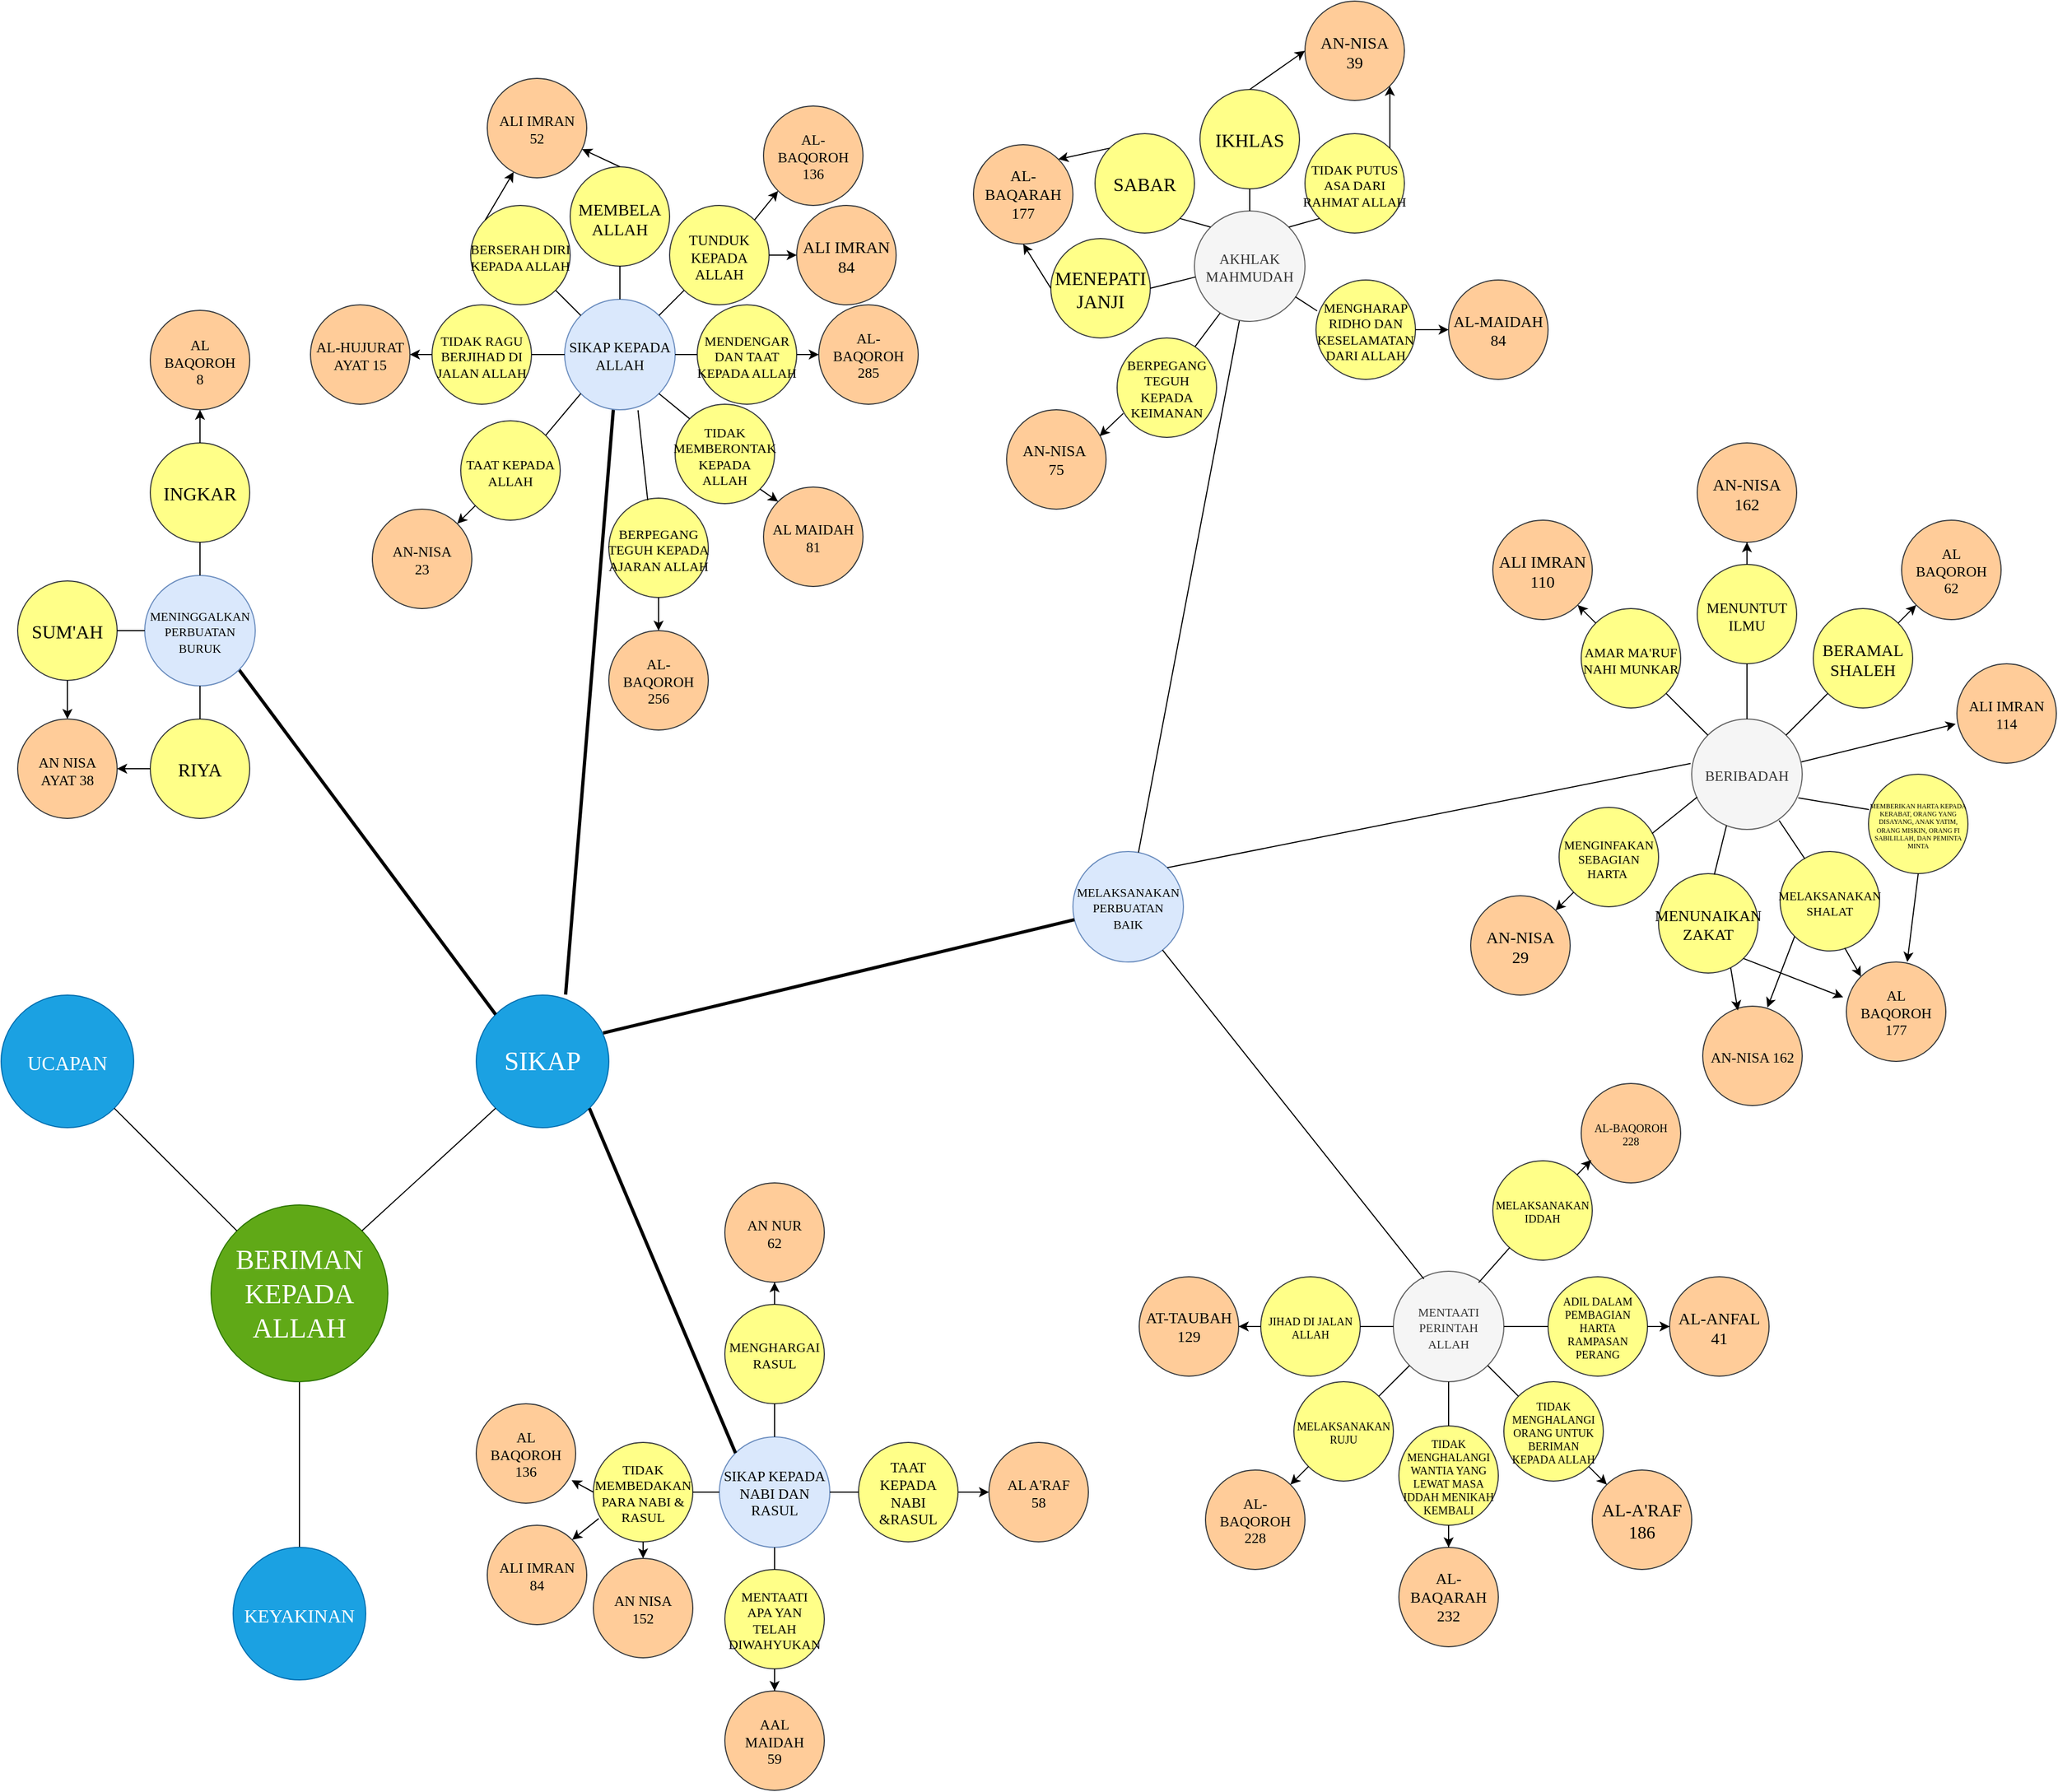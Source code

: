 <mxfile version="22.1.5" type="github">
  <diagram name="Page-1" id="rL7skqNRmiK7tFPdeKB9">
    <mxGraphModel dx="2863" dy="1763" grid="1" gridSize="10" guides="1" tooltips="1" connect="1" arrows="1" fold="1" page="1" pageScale="1" pageWidth="850" pageHeight="1100" math="0" shadow="0">
      <root>
        <mxCell id="0" />
        <mxCell id="1" parent="0" />
        <mxCell id="a2YRNJPd1vLLNCF1Q3Im-14" style="edgeStyle=orthogonalEdgeStyle;rounded=0;orthogonalLoop=1;jettySize=auto;html=1;entryX=0.5;entryY=0;entryDx=0;entryDy=0;endArrow=none;endFill=0;" parent="1" source="a2YRNJPd1vLLNCF1Q3Im-1" target="a2YRNJPd1vLLNCF1Q3Im-5" edge="1">
          <mxGeometry relative="1" as="geometry" />
        </mxCell>
        <mxCell id="a2YRNJPd1vLLNCF1Q3Im-1" value="&lt;font face=&quot;Georgia&quot; style=&quot;font-size: 25px;&quot;&gt;BERIMAN KEPADA ALLAH&lt;/font&gt;" style="ellipse;aspect=fixed;verticalAlign=middle;fontSize=25;labelBackgroundColor=none;labelBorderColor=none;whiteSpace=wrap;html=1;spacingTop=0;movable=1;resizable=1;rotatable=1;deletable=1;editable=1;locked=0;connectable=1;fillColor=#60a917;strokeColor=#2D7600;fontColor=#ffffff;" parent="1" vertex="1">
          <mxGeometry x="600" y="1110" width="160" height="160" as="geometry" />
        </mxCell>
        <mxCell id="a2YRNJPd1vLLNCF1Q3Im-5" value="&lt;font style=&quot;font-size: 17px;&quot; face=&quot;Georgia&quot;&gt;KEYAKINAN&lt;/font&gt;" style="ellipse;aspect=fixed;verticalAlign=middle;fontSize=24;labelBackgroundColor=none;labelBorderColor=none;whiteSpace=wrap;html=1;spacingTop=0;fillColor=#1ba1e2;fontColor=#ffffff;strokeColor=#006EAF;" parent="1" vertex="1">
          <mxGeometry x="620" y="1420" width="120" height="120" as="geometry" />
        </mxCell>
        <mxCell id="a2YRNJPd1vLLNCF1Q3Im-7" value="&lt;font face=&quot;Georgia&quot;&gt;&lt;span style=&quot;font-size: 18px;&quot;&gt;UCAPAN&lt;/span&gt;&lt;/font&gt;" style="ellipse;aspect=fixed;verticalAlign=middle;fontSize=24;labelBackgroundColor=none;labelBorderColor=none;whiteSpace=wrap;html=1;spacingTop=0;fillColor=#1ba1e2;fontColor=#ffffff;strokeColor=#006EAF;" parent="1" vertex="1">
          <mxGeometry x="410" y="920" width="120" height="120" as="geometry" />
        </mxCell>
        <mxCell id="a2YRNJPd1vLLNCF1Q3Im-8" value="&lt;font face=&quot;Georgia&quot; style=&quot;font-size: 24px;&quot;&gt;SIKAP&lt;/font&gt;" style="ellipse;aspect=fixed;verticalAlign=middle;fontSize=24;labelBackgroundColor=none;labelBorderColor=none;whiteSpace=wrap;html=1;spacingTop=0;fillColor=#1ba1e2;fontColor=#ffffff;strokeColor=#006EAF;" parent="1" vertex="1">
          <mxGeometry x="840" y="920" width="120" height="120" as="geometry" />
        </mxCell>
        <mxCell id="a2YRNJPd1vLLNCF1Q3Im-11" value="" style="endArrow=none;html=1;rounded=0;exitX=1;exitY=0;exitDx=0;exitDy=0;entryX=0;entryY=1;entryDx=0;entryDy=0;endFill=0;" parent="1" source="a2YRNJPd1vLLNCF1Q3Im-1" target="a2YRNJPd1vLLNCF1Q3Im-8" edge="1">
          <mxGeometry width="50" height="50" relative="1" as="geometry">
            <mxPoint x="820" y="1140" as="sourcePoint" />
            <mxPoint x="910" y="1100" as="targetPoint" />
          </mxGeometry>
        </mxCell>
        <mxCell id="a2YRNJPd1vLLNCF1Q3Im-13" value="" style="endArrow=none;html=1;rounded=0;exitX=0;exitY=0;exitDx=0;exitDy=0;endFill=0;" parent="1" source="a2YRNJPd1vLLNCF1Q3Im-1" target="a2YRNJPd1vLLNCF1Q3Im-7" edge="1">
          <mxGeometry width="50" height="50" relative="1" as="geometry">
            <mxPoint x="560" y="1170" as="sourcePoint" />
            <mxPoint x="610" y="1120" as="targetPoint" />
          </mxGeometry>
        </mxCell>
        <mxCell id="a2YRNJPd1vLLNCF1Q3Im-17" value="&lt;font face=&quot;Georgia&quot;&gt;&lt;span style=&quot;font-size: 11px;&quot;&gt;MELAKSANAKAN PERBUATAN BAIK&lt;/span&gt;&lt;/font&gt;" style="ellipse;whiteSpace=wrap;html=1;aspect=fixed;spacingTop=2;spacing=5;fillColor=#dae8fc;strokeColor=#6c8ebf;" parent="1" vertex="1">
          <mxGeometry x="1380" y="790" width="100" height="100" as="geometry" />
        </mxCell>
        <mxCell id="a2YRNJPd1vLLNCF1Q3Im-20" value="" style="endArrow=none;html=1;rounded=0;entryX=1;entryY=1;entryDx=0;entryDy=0;endFill=0;exitX=0;exitY=0;exitDx=0;exitDy=0;strokeWidth=3;" parent="1" source="a2YRNJPd1vLLNCF1Q3Im-8" target="a2YRNJPd1vLLNCF1Q3Im-16" edge="1">
          <mxGeometry width="50" height="50" relative="1" as="geometry">
            <mxPoint x="690" y="1020" as="sourcePoint" />
            <mxPoint x="740" y="970" as="targetPoint" />
          </mxGeometry>
        </mxCell>
        <mxCell id="o5gAmBm_YUjry-24WyWt-23" value="" style="group" parent="1" vertex="1" connectable="0">
          <mxGeometry x="1440" y="1000" width="590" height="510" as="geometry" />
        </mxCell>
        <mxCell id="a2YRNJPd1vLLNCF1Q3Im-22" value="&lt;font style=&quot;font-size: 10px;&quot;&gt;MELAKSANAKAN IDDAH&lt;/font&gt;" style="ellipse;whiteSpace=wrap;html=1;aspect=fixed;spacingTop=2;spacing=5;fontSize=10;fontFamily=Tahoma;fillColor=#ffff88;strokeColor=#36393d;" parent="o5gAmBm_YUjry-24WyWt-23" vertex="1">
          <mxGeometry x="320" y="70" width="90" height="90" as="geometry" />
        </mxCell>
        <mxCell id="a2YRNJPd1vLLNCF1Q3Im-23" value="&lt;font style=&quot;font-size: 10px;&quot;&gt;MELAKSANAKAN RUJU&lt;/font&gt;" style="ellipse;whiteSpace=wrap;html=1;aspect=fixed;spacingTop=2;spacing=5;fontSize=10;fontFamily=Tahoma;fillColor=#ffff88;strokeColor=#36393d;" parent="o5gAmBm_YUjry-24WyWt-23" vertex="1">
          <mxGeometry x="140" y="270" width="90" height="90" as="geometry" />
        </mxCell>
        <mxCell id="a2YRNJPd1vLLNCF1Q3Im-24" value="&lt;font style=&quot;font-size: 10px;&quot;&gt;TIDAK MENGHALANGI WANTIA YANG LEWAT MASA IDDAH MENIKAH KEMBALI&lt;/font&gt;" style="ellipse;whiteSpace=wrap;html=1;aspect=fixed;spacingTop=2;spacing=5;fontSize=10;fontFamily=Tahoma;fillColor=#ffff88;strokeColor=#36393d;" parent="o5gAmBm_YUjry-24WyWt-23" vertex="1">
          <mxGeometry x="235" y="310" width="90" height="90" as="geometry" />
        </mxCell>
        <mxCell id="a2YRNJPd1vLLNCF1Q3Im-25" value="&lt;font face=&quot;Georgia&quot;&gt;&lt;span style=&quot;font-size: 11px;&quot;&gt;MENTAATI PERINTAH ALLAH&lt;/span&gt;&lt;/font&gt;" style="ellipse;whiteSpace=wrap;html=1;aspect=fixed;spacingTop=2;spacing=5;fillColor=#f5f5f5;strokeColor=#666666;fontColor=#333333;" parent="o5gAmBm_YUjry-24WyWt-23" vertex="1">
          <mxGeometry x="230" y="170" width="100" height="100" as="geometry" />
        </mxCell>
        <mxCell id="a2YRNJPd1vLLNCF1Q3Im-27" value="&lt;font style=&quot;font-size: 10px;&quot;&gt;TIDAK MENGHALANGI ORANG UNTUK BERIMAN KEPADA ALLAH&lt;/font&gt;" style="ellipse;whiteSpace=wrap;html=1;aspect=fixed;spacingTop=2;spacing=5;fontSize=10;fontFamily=Tahoma;fillColor=#ffff88;strokeColor=#36393d;" parent="o5gAmBm_YUjry-24WyWt-23" vertex="1">
          <mxGeometry x="330" y="270" width="90" height="90" as="geometry" />
        </mxCell>
        <mxCell id="a2YRNJPd1vLLNCF1Q3Im-28" value="&lt;font style=&quot;font-size: 10px;&quot;&gt;ADIL DALAM PEMBAGIAN HARTA RAMPASAN PERANG&lt;/font&gt;" style="ellipse;whiteSpace=wrap;html=1;aspect=fixed;spacingTop=2;spacing=5;fontSize=10;fontFamily=Tahoma;fillColor=#ffff88;strokeColor=#36393d;" parent="o5gAmBm_YUjry-24WyWt-23" vertex="1">
          <mxGeometry x="370" y="175" width="90" height="90" as="geometry" />
        </mxCell>
        <mxCell id="a2YRNJPd1vLLNCF1Q3Im-29" value="&lt;font style=&quot;font-size: 10px;&quot;&gt;JIHAD DI JALAN ALLAH&lt;/font&gt;" style="ellipse;whiteSpace=wrap;html=1;aspect=fixed;spacingTop=2;spacing=5;fontSize=10;fontFamily=Tahoma;fillColor=#ffff88;strokeColor=#36393d;" parent="o5gAmBm_YUjry-24WyWt-23" vertex="1">
          <mxGeometry x="110" y="175" width="90" height="90" as="geometry" />
        </mxCell>
        <mxCell id="o5gAmBm_YUjry-24WyWt-8" value="AL-BAQARAH&lt;br style=&quot;font-size: 14px;&quot;&gt;232" style="ellipse;whiteSpace=wrap;html=1;aspect=fixed;spacingTop=2;spacing=5;fontSize=14;fontFamily=Tahoma;fillStyle=solid;fillColor=#ffcc99;strokeColor=#36393d;" parent="o5gAmBm_YUjry-24WyWt-23" vertex="1">
          <mxGeometry x="235" y="420" width="90" height="90" as="geometry" />
        </mxCell>
        <mxCell id="o5gAmBm_YUjry-24WyWt-9" value="AL-A&#39;RAF&lt;br style=&quot;font-size: 16px;&quot;&gt;186" style="ellipse;whiteSpace=wrap;html=1;aspect=fixed;spacingTop=2;spacing=5;fontSize=16;fontFamily=Tahoma;fillStyle=solid;fillColor=#ffcc99;strokeColor=#36393d;" parent="o5gAmBm_YUjry-24WyWt-23" vertex="1">
          <mxGeometry x="410" y="350" width="90" height="90" as="geometry" />
        </mxCell>
        <mxCell id="o5gAmBm_YUjry-24WyWt-10" value="AL-ANFAL&lt;br style=&quot;font-size: 15px;&quot;&gt;41" style="ellipse;whiteSpace=wrap;html=1;aspect=fixed;spacingTop=2;spacing=5;fontSize=15;fontFamily=Tahoma;fillStyle=solid;fillColor=#ffcc99;strokeColor=#36393d;" parent="o5gAmBm_YUjry-24WyWt-23" vertex="1">
          <mxGeometry x="480" y="175" width="90" height="90" as="geometry" />
        </mxCell>
        <mxCell id="o5gAmBm_YUjry-24WyWt-11" value="AL-BAQOROH&lt;br&gt;228" style="ellipse;whiteSpace=wrap;html=1;aspect=fixed;spacingTop=2;spacing=5;fontSize=10;fontFamily=Tahoma;fillStyle=solid;fillColor=#ffcc99;strokeColor=#36393d;" parent="o5gAmBm_YUjry-24WyWt-23" vertex="1">
          <mxGeometry x="400" width="90" height="90" as="geometry" />
        </mxCell>
        <mxCell id="o5gAmBm_YUjry-24WyWt-12" value="&lt;font style=&quot;font-size: 13px;&quot;&gt;AL-BAQOROH&lt;br&gt;228&lt;/font&gt;" style="ellipse;whiteSpace=wrap;html=1;aspect=fixed;spacingTop=2;spacing=5;fontSize=10;fontFamily=Tahoma;fillStyle=solid;fillColor=#ffcc99;strokeColor=#36393d;" parent="o5gAmBm_YUjry-24WyWt-23" vertex="1">
          <mxGeometry x="60" y="350" width="90" height="90" as="geometry" />
        </mxCell>
        <mxCell id="o5gAmBm_YUjry-24WyWt-13" value="&lt;font style=&quot;font-size: 14px;&quot;&gt;AT-TAUBAH&lt;br&gt;129&lt;/font&gt;" style="ellipse;whiteSpace=wrap;html=1;aspect=fixed;spacingTop=2;spacing=5;fontSize=10;fontFamily=Tahoma;fillStyle=solid;fillColor=#ffcc99;strokeColor=#36393d;" parent="o5gAmBm_YUjry-24WyWt-23" vertex="1">
          <mxGeometry y="175" width="90" height="90" as="geometry" />
        </mxCell>
        <mxCell id="o5gAmBm_YUjry-24WyWt-1" value="" style="endArrow=none;html=1;rounded=0;exitX=0.772;exitY=0.103;exitDx=0;exitDy=0;exitPerimeter=0;endFill=0;" parent="o5gAmBm_YUjry-24WyWt-23" source="a2YRNJPd1vLLNCF1Q3Im-25" target="a2YRNJPd1vLLNCF1Q3Im-22" edge="1">
          <mxGeometry width="50" height="50" relative="1" as="geometry">
            <mxPoint x="860" y="445" as="sourcePoint" />
            <mxPoint x="910" y="395" as="targetPoint" />
          </mxGeometry>
        </mxCell>
        <mxCell id="o5gAmBm_YUjry-24WyWt-4" value="" style="endArrow=none;html=1;rounded=0;exitX=0.5;exitY=1;exitDx=0;exitDy=0;entryX=0.5;entryY=0;entryDx=0;entryDy=0;endFill=0;" parent="o5gAmBm_YUjry-24WyWt-23" source="a2YRNJPd1vLLNCF1Q3Im-25" target="a2YRNJPd1vLLNCF1Q3Im-24" edge="1">
          <mxGeometry width="50" height="50" relative="1" as="geometry">
            <mxPoint x="920" y="591" as="sourcePoint" />
            <mxPoint x="944" y="569" as="targetPoint" />
          </mxGeometry>
        </mxCell>
        <mxCell id="o5gAmBm_YUjry-24WyWt-5" value="" style="endArrow=none;html=1;rounded=0;exitX=0;exitY=1;exitDx=0;exitDy=0;entryX=1;entryY=0;entryDx=0;entryDy=0;endFill=0;" parent="o5gAmBm_YUjry-24WyWt-23" source="a2YRNJPd1vLLNCF1Q3Im-25" target="a2YRNJPd1vLLNCF1Q3Im-23" edge="1">
          <mxGeometry width="50" height="50" relative="1" as="geometry">
            <mxPoint x="870" y="600" as="sourcePoint" />
            <mxPoint x="894" y="578" as="targetPoint" />
          </mxGeometry>
        </mxCell>
        <mxCell id="o5gAmBm_YUjry-24WyWt-3" value="" style="endArrow=none;html=1;rounded=0;exitX=1;exitY=1;exitDx=0;exitDy=0;entryX=0;entryY=0;entryDx=0;entryDy=0;endFill=0;" parent="o5gAmBm_YUjry-24WyWt-23" source="a2YRNJPd1vLLNCF1Q3Im-25" target="a2YRNJPd1vLLNCF1Q3Im-27" edge="1">
          <mxGeometry width="50" height="50" relative="1" as="geometry">
            <mxPoint x="960" y="550" as="sourcePoint" />
            <mxPoint x="984" y="528" as="targetPoint" />
          </mxGeometry>
        </mxCell>
        <mxCell id="o5gAmBm_YUjry-24WyWt-2" value="" style="endArrow=none;html=1;rounded=0;exitX=1;exitY=0.5;exitDx=0;exitDy=0;entryX=0;entryY=0.5;entryDx=0;entryDy=0;endFill=0;" parent="o5gAmBm_YUjry-24WyWt-23" source="a2YRNJPd1vLLNCF1Q3Im-25" target="a2YRNJPd1vLLNCF1Q3Im-28" edge="1">
          <mxGeometry width="50" height="50" relative="1" as="geometry">
            <mxPoint x="970" y="502" as="sourcePoint" />
            <mxPoint x="994" y="480" as="targetPoint" />
          </mxGeometry>
        </mxCell>
        <mxCell id="o5gAmBm_YUjry-24WyWt-6" value="" style="endArrow=none;html=1;rounded=0;exitX=0;exitY=0.5;exitDx=0;exitDy=0;entryX=1;entryY=0.5;entryDx=0;entryDy=0;endFill=0;" parent="o5gAmBm_YUjry-24WyWt-23" source="a2YRNJPd1vLLNCF1Q3Im-25" target="a2YRNJPd1vLLNCF1Q3Im-29" edge="1">
          <mxGeometry width="50" height="50" relative="1" as="geometry">
            <mxPoint x="850" y="470" as="sourcePoint" />
            <mxPoint x="874" y="448" as="targetPoint" />
          </mxGeometry>
        </mxCell>
        <mxCell id="o5gAmBm_YUjry-24WyWt-16" style="edgeStyle=orthogonalEdgeStyle;rounded=0;orthogonalLoop=1;jettySize=auto;html=1;" parent="o5gAmBm_YUjry-24WyWt-23" source="a2YRNJPd1vLLNCF1Q3Im-24" target="o5gAmBm_YUjry-24WyWt-8" edge="1">
          <mxGeometry relative="1" as="geometry" />
        </mxCell>
        <mxCell id="o5gAmBm_YUjry-24WyWt-17" value="" style="endArrow=classic;html=1;rounded=0;entryX=0;entryY=0;entryDx=0;entryDy=0;exitX=1;exitY=1;exitDx=0;exitDy=0;" parent="o5gAmBm_YUjry-24WyWt-23" source="a2YRNJPd1vLLNCF1Q3Im-27" target="o5gAmBm_YUjry-24WyWt-9" edge="1">
          <mxGeometry width="50" height="50" relative="1" as="geometry">
            <mxPoint x="1010" y="700" as="sourcePoint" />
            <mxPoint x="867" y="593" as="targetPoint" />
          </mxGeometry>
        </mxCell>
        <mxCell id="o5gAmBm_YUjry-24WyWt-18" style="edgeStyle=orthogonalEdgeStyle;rounded=0;orthogonalLoop=1;jettySize=auto;html=1;" parent="o5gAmBm_YUjry-24WyWt-23" source="a2YRNJPd1vLLNCF1Q3Im-28" target="o5gAmBm_YUjry-24WyWt-10" edge="1">
          <mxGeometry relative="1" as="geometry" />
        </mxCell>
        <mxCell id="o5gAmBm_YUjry-24WyWt-19" value="" style="endArrow=classic;html=1;rounded=0;entryX=0.102;entryY=0.769;entryDx=0;entryDy=0;entryPerimeter=0;" parent="o5gAmBm_YUjry-24WyWt-23" source="a2YRNJPd1vLLNCF1Q3Im-22" target="o5gAmBm_YUjry-24WyWt-11" edge="1">
          <mxGeometry width="50" height="50" relative="1" as="geometry">
            <mxPoint x="1070" y="390" as="sourcePoint" />
            <mxPoint x="877" y="603" as="targetPoint" />
          </mxGeometry>
        </mxCell>
        <mxCell id="o5gAmBm_YUjry-24WyWt-15" value="" style="endArrow=classic;html=1;rounded=0;exitX=0;exitY=1;exitDx=0;exitDy=0;entryX=1;entryY=0;entryDx=0;entryDy=0;" parent="o5gAmBm_YUjry-24WyWt-23" source="a2YRNJPd1vLLNCF1Q3Im-23" target="o5gAmBm_YUjry-24WyWt-12" edge="1">
          <mxGeometry width="50" height="50" relative="1" as="geometry">
            <mxPoint x="829" y="702" as="sourcePoint" />
            <mxPoint x="801" y="730" as="targetPoint" />
          </mxGeometry>
        </mxCell>
        <mxCell id="o5gAmBm_YUjry-24WyWt-14" style="edgeStyle=orthogonalEdgeStyle;rounded=0;orthogonalLoop=1;jettySize=auto;html=1;" parent="o5gAmBm_YUjry-24WyWt-23" source="a2YRNJPd1vLLNCF1Q3Im-29" target="o5gAmBm_YUjry-24WyWt-13" edge="1">
          <mxGeometry relative="1" as="geometry" />
        </mxCell>
        <mxCell id="xzEgWmElNntETUFJBHzL-2" value="" style="endArrow=none;html=1;rounded=0;endFill=0;" parent="1" source="a2YRNJPd1vLLNCF1Q3Im-17" target="xzEgWmElNntETUFJBHzL-1" edge="1">
          <mxGeometry width="50" height="50" relative="1" as="geometry">
            <mxPoint x="1710" y="560" as="sourcePoint" />
            <mxPoint x="1627" y="917" as="targetPoint" />
          </mxGeometry>
        </mxCell>
        <mxCell id="xzEgWmElNntETUFJBHzL-3" value="" style="group" parent="1" vertex="1" connectable="0">
          <mxGeometry x="1740" y="420" width="530" height="600" as="geometry" />
        </mxCell>
        <mxCell id="a2YRNJPd1vLLNCF1Q3Im-30" value="&lt;font face=&quot;Georgia&quot; style=&quot;font-size: 13px;&quot;&gt;&lt;span style=&quot;font-size: 13px;&quot;&gt;BERIBADAH&lt;/span&gt;&lt;/font&gt;" style="ellipse;whiteSpace=wrap;html=1;aspect=fixed;spacingTop=2;spacing=5;fontSize=13;fillColor=#f5f5f5;strokeColor=#666666;fontColor=#333333;" parent="xzEgWmElNntETUFJBHzL-3" vertex="1">
          <mxGeometry x="200" y="250" width="100" height="100" as="geometry" />
        </mxCell>
        <mxCell id="o5gAmBm_YUjry-24WyWt-74" value="ALI IMRAN&lt;br&gt;114" style="ellipse;whiteSpace=wrap;html=1;aspect=fixed;spacingTop=2;spacing=5;fontSize=13;fontFamily=Tahoma;fillColor=#ffcc99;strokeColor=#36393d;" parent="xzEgWmElNntETUFJBHzL-3" vertex="1">
          <mxGeometry x="440" y="200" width="90" height="90" as="geometry" />
        </mxCell>
        <mxCell id="o5gAmBm_YUjry-24WyWt-22" value="BERAMAL SHALEH" style="ellipse;whiteSpace=wrap;html=1;aspect=fixed;spacingTop=2;spacing=5;fontSize=15;fontFamily=Tahoma;fillColor=#ffff88;strokeColor=#36393d;" parent="xzEgWmElNntETUFJBHzL-3" vertex="1">
          <mxGeometry x="310" y="150" width="90" height="90" as="geometry" />
        </mxCell>
        <mxCell id="o5gAmBm_YUjry-24WyWt-26" value="&lt;font style=&quot;font-size: 6px;&quot;&gt;MEMBERIKAN HARTA KEPADA KERABAT, ORANG YANG DISAYANG, ANAK YATIM, ORANG MISKIN, ORANG FI SABILILLAH, DAN PEMINTA MINTA&lt;/font&gt;" style="ellipse;whiteSpace=wrap;html=1;aspect=fixed;spacingTop=3;spacing=-1;fontSize=6;fontFamily=Tahoma;horizontal=1;fillColor=#ffff88;strokeColor=#36393d;" parent="xzEgWmElNntETUFJBHzL-3" vertex="1">
          <mxGeometry x="360" y="300" width="90" height="90" as="geometry" />
        </mxCell>
        <mxCell id="o5gAmBm_YUjry-24WyWt-27" value="MELAKSANAKAN SHALAT" style="ellipse;whiteSpace=wrap;html=1;aspect=fixed;spacingTop=3;spacing=-1;fontSize=11;fontFamily=Tahoma;horizontal=1;fillColor=#ffff88;strokeColor=#36393d;" parent="xzEgWmElNntETUFJBHzL-3" vertex="1">
          <mxGeometry x="280" y="370" width="90" height="90" as="geometry" />
        </mxCell>
        <mxCell id="o5gAmBm_YUjry-24WyWt-28" value="MENUNTUT ILMU" style="ellipse;whiteSpace=wrap;html=1;aspect=fixed;spacingTop=3;spacing=-1;fontSize=13;fontFamily=Tahoma;horizontal=1;fillColor=#ffff88;strokeColor=#36393d;" parent="xzEgWmElNntETUFJBHzL-3" vertex="1">
          <mxGeometry x="205" y="110" width="90" height="90" as="geometry" />
        </mxCell>
        <mxCell id="o5gAmBm_YUjry-24WyWt-30" value="AMAR MA&#39;RUF NAHI MUNKAR" style="ellipse;whiteSpace=wrap;html=1;aspect=fixed;spacingTop=3;spacing=-1;fontSize=12;fontFamily=Tahoma;horizontal=1;fillColor=#ffff88;strokeColor=#36393d;" parent="xzEgWmElNntETUFJBHzL-3" vertex="1">
          <mxGeometry x="100" y="150" width="90" height="90" as="geometry" />
        </mxCell>
        <mxCell id="o5gAmBm_YUjry-24WyWt-31" value="MENGINFAKAN SEBAGIAN HARTA&amp;nbsp;" style="ellipse;whiteSpace=wrap;html=1;aspect=fixed;spacingTop=3;spacing=-1;fontSize=11;fontFamily=Tahoma;horizontal=1;fillColor=#ffff88;strokeColor=#36393d;" parent="xzEgWmElNntETUFJBHzL-3" vertex="1">
          <mxGeometry x="80" y="330" width="90" height="90" as="geometry" />
        </mxCell>
        <mxCell id="o5gAmBm_YUjry-24WyWt-32" value="MENUNAIKAN ZAKAT" style="ellipse;whiteSpace=wrap;html=1;aspect=fixed;spacingTop=3;spacing=-1;fontSize=14;fontFamily=Tahoma;horizontal=1;fillColor=#ffff88;strokeColor=#36393d;" parent="xzEgWmElNntETUFJBHzL-3" vertex="1">
          <mxGeometry x="170" y="390" width="90" height="90" as="geometry" />
        </mxCell>
        <mxCell id="o5gAmBm_YUjry-24WyWt-47" value="AL BAQOROH&lt;br style=&quot;font-size: 13px;&quot;&gt;62" style="ellipse;whiteSpace=wrap;html=1;aspect=fixed;spacingTop=2;spacing=5;fontSize=13;fontFamily=Tahoma;fillColor=#ffcc99;strokeColor=#36393d;" parent="xzEgWmElNntETUFJBHzL-3" vertex="1">
          <mxGeometry x="390" y="70" width="90" height="90" as="geometry" />
        </mxCell>
        <mxCell id="o5gAmBm_YUjry-24WyWt-48" value="AL BAQOROH&lt;br style=&quot;font-size: 13px;&quot;&gt;177" style="ellipse;whiteSpace=wrap;html=1;aspect=fixed;spacingTop=2;spacing=5;fontSize=13;fontFamily=Tahoma;fillColor=#ffcc99;strokeColor=#36393d;" parent="xzEgWmElNntETUFJBHzL-3" vertex="1">
          <mxGeometry x="340" y="470" width="90" height="90" as="geometry" />
        </mxCell>
        <mxCell id="o5gAmBm_YUjry-24WyWt-52" value="ALI IMRAN&lt;br&gt;110" style="ellipse;whiteSpace=wrap;html=1;aspect=fixed;spacingTop=2;spacing=5;fontSize=15;fontFamily=Tahoma;fillColor=#ffcc99;strokeColor=#36393d;" parent="xzEgWmElNntETUFJBHzL-3" vertex="1">
          <mxGeometry x="20" y="70" width="90" height="90" as="geometry" />
        </mxCell>
        <mxCell id="o5gAmBm_YUjry-24WyWt-53" value="AN-NISA 162" style="ellipse;whiteSpace=wrap;html=1;aspect=fixed;spacingTop=2;spacing=5;fontSize=15;fontFamily=Tahoma;fillColor=#ffcc99;strokeColor=#36393d;" parent="xzEgWmElNntETUFJBHzL-3" vertex="1">
          <mxGeometry x="205" width="90" height="90" as="geometry" />
        </mxCell>
        <mxCell id="o5gAmBm_YUjry-24WyWt-51" value="AN-NISA&lt;br&gt;29" style="ellipse;whiteSpace=wrap;html=1;aspect=fixed;spacingTop=2;spacing=5;fontSize=15;fontFamily=Tahoma;fillColor=#ffcc99;strokeColor=#36393d;" parent="xzEgWmElNntETUFJBHzL-3" vertex="1">
          <mxGeometry y="410" width="90" height="90" as="geometry" />
        </mxCell>
        <mxCell id="o5gAmBm_YUjry-24WyWt-66" value="AN-NISA 162" style="ellipse;whiteSpace=wrap;html=1;aspect=fixed;spacingTop=2;spacing=5;fontSize=13;fontFamily=Tahoma;fillColor=#ffcc99;strokeColor=#36393d;" parent="xzEgWmElNntETUFJBHzL-3" vertex="1">
          <mxGeometry x="210" y="510" width="90" height="90" as="geometry" />
        </mxCell>
        <mxCell id="o5gAmBm_YUjry-24WyWt-59" value="" style="endArrow=classic;html=1;rounded=0;exitX=1;exitY=0;exitDx=0;exitDy=0;entryX=0;entryY=1;entryDx=0;entryDy=0;" parent="xzEgWmElNntETUFJBHzL-3" source="o5gAmBm_YUjry-24WyWt-22" target="o5gAmBm_YUjry-24WyWt-47" edge="1">
          <mxGeometry width="50" height="50" relative="1" as="geometry">
            <mxPoint x="2465" y="355" as="sourcePoint" />
            <mxPoint x="2503" y="317" as="targetPoint" />
          </mxGeometry>
        </mxCell>
        <mxCell id="o5gAmBm_YUjry-24WyWt-63" value="" style="endArrow=classic;html=1;rounded=0;entryX=0;entryY=0;entryDx=0;entryDy=0;exitX=0.65;exitY=0.969;exitDx=0;exitDy=0;exitPerimeter=0;" parent="xzEgWmElNntETUFJBHzL-3" source="o5gAmBm_YUjry-24WyWt-27" target="o5gAmBm_YUjry-24WyWt-48" edge="1">
          <mxGeometry width="50" height="50" relative="1" as="geometry">
            <mxPoint x="1450" y="500" as="sourcePoint" />
            <mxPoint x="2518" y="588" as="targetPoint" />
          </mxGeometry>
        </mxCell>
        <mxCell id="o5gAmBm_YUjry-24WyWt-64" value="" style="endArrow=classic;html=1;rounded=0;exitX=0.5;exitY=1;exitDx=0;exitDy=0;entryX=0.612;entryY=0;entryDx=0;entryDy=0;entryPerimeter=0;" parent="xzEgWmElNntETUFJBHzL-3" source="o5gAmBm_YUjry-24WyWt-26" target="o5gAmBm_YUjry-24WyWt-48" edge="1">
          <mxGeometry width="50" height="50" relative="1" as="geometry">
            <mxPoint x="2630" y="440" as="sourcePoint" />
            <mxPoint x="2668" y="468" as="targetPoint" />
          </mxGeometry>
        </mxCell>
        <mxCell id="o5gAmBm_YUjry-24WyWt-65" value="" style="endArrow=classic;html=1;rounded=0;exitX=1;exitY=1;exitDx=0;exitDy=0;entryX=-0.032;entryY=0.355;entryDx=0;entryDy=0;entryPerimeter=0;" parent="xzEgWmElNntETUFJBHzL-3" source="o5gAmBm_YUjry-24WyWt-32" target="o5gAmBm_YUjry-24WyWt-48" edge="1">
          <mxGeometry width="50" height="50" relative="1" as="geometry">
            <mxPoint x="2470" y="570" as="sourcePoint" />
            <mxPoint x="2508" y="598" as="targetPoint" />
          </mxGeometry>
        </mxCell>
        <mxCell id="o5gAmBm_YUjry-24WyWt-62" value="" style="endArrow=classic;html=1;rounded=0;exitX=0;exitY=0;exitDx=0;exitDy=0;entryX=1;entryY=1;entryDx=0;entryDy=0;" parent="xzEgWmElNntETUFJBHzL-3" source="o5gAmBm_YUjry-24WyWt-30" target="o5gAmBm_YUjry-24WyWt-52" edge="1">
          <mxGeometry width="50" height="50" relative="1" as="geometry">
            <mxPoint x="2495" y="385" as="sourcePoint" />
            <mxPoint x="2533" y="347" as="targetPoint" />
          </mxGeometry>
        </mxCell>
        <mxCell id="o5gAmBm_YUjry-24WyWt-55" style="edgeStyle=orthogonalEdgeStyle;rounded=0;orthogonalLoop=1;jettySize=auto;html=1;" parent="xzEgWmElNntETUFJBHzL-3" source="o5gAmBm_YUjry-24WyWt-28" target="o5gAmBm_YUjry-24WyWt-53" edge="1">
          <mxGeometry relative="1" as="geometry" />
        </mxCell>
        <mxCell id="o5gAmBm_YUjry-24WyWt-61" value="" style="endArrow=classic;html=1;rounded=0;exitX=0;exitY=1;exitDx=0;exitDy=0;entryX=1;entryY=0;entryDx=0;entryDy=0;" parent="xzEgWmElNntETUFJBHzL-3" source="o5gAmBm_YUjry-24WyWt-31" target="o5gAmBm_YUjry-24WyWt-51" edge="1">
          <mxGeometry width="50" height="50" relative="1" as="geometry">
            <mxPoint x="2485" y="375" as="sourcePoint" />
            <mxPoint x="2523" y="337" as="targetPoint" />
          </mxGeometry>
        </mxCell>
        <mxCell id="o5gAmBm_YUjry-24WyWt-68" value="" style="endArrow=classic;html=1;rounded=0;exitX=0;exitY=1;exitDx=0;exitDy=0;entryX=0.65;entryY=0.014;entryDx=0;entryDy=0;entryPerimeter=0;" parent="xzEgWmElNntETUFJBHzL-3" source="o5gAmBm_YUjry-24WyWt-27" target="o5gAmBm_YUjry-24WyWt-66" edge="1">
          <mxGeometry width="50" height="50" relative="1" as="geometry">
            <mxPoint x="2461" y="610" as="sourcePoint" />
            <mxPoint x="2589" y="628" as="targetPoint" />
          </mxGeometry>
        </mxCell>
        <mxCell id="o5gAmBm_YUjry-24WyWt-73" value="" style="endArrow=classic;html=1;rounded=0;exitX=0.992;exitY=0.389;exitDx=0;exitDy=0;exitPerimeter=0;entryX=-0.012;entryY=0.605;entryDx=0;entryDy=0;entryPerimeter=0;" parent="xzEgWmElNntETUFJBHzL-3" source="a2YRNJPd1vLLNCF1Q3Im-30" target="o5gAmBm_YUjry-24WyWt-74" edge="1">
          <mxGeometry width="50" height="50" relative="1" as="geometry">
            <mxPoint x="1436" y="334.5" as="sourcePoint" />
            <mxPoint x="1570" y="290" as="targetPoint" />
          </mxGeometry>
        </mxCell>
        <mxCell id="a2YRNJPd1vLLNCF1Q3Im-21" value="" style="endArrow=none;html=1;rounded=0;exitX=1;exitY=0;exitDx=0;exitDy=0;entryX=0;entryY=1;entryDx=0;entryDy=0;endFill=0;" parent="xzEgWmElNntETUFJBHzL-3" source="a2YRNJPd1vLLNCF1Q3Im-30" target="o5gAmBm_YUjry-24WyWt-22" edge="1">
          <mxGeometry width="50" height="50" relative="1" as="geometry">
            <mxPoint x="2080" y="293.9" as="sourcePoint" />
            <mxPoint x="2490" y="320" as="targetPoint" />
          </mxGeometry>
        </mxCell>
        <mxCell id="o5gAmBm_YUjry-24WyWt-72" value="" style="endArrow=none;html=1;rounded=0;exitX=0.964;exitY=0.714;exitDx=0;exitDy=0;entryX=0.005;entryY=0.355;entryDx=0;entryDy=0;exitPerimeter=0;entryPerimeter=0;endFill=0;" parent="xzEgWmElNntETUFJBHzL-3" source="a2YRNJPd1vLLNCF1Q3Im-30" target="o5gAmBm_YUjry-24WyWt-26" edge="1">
          <mxGeometry width="50" height="50" relative="1" as="geometry">
            <mxPoint x="1405" y="385" as="sourcePoint" />
            <mxPoint x="1422" y="426" as="targetPoint" />
          </mxGeometry>
        </mxCell>
        <mxCell id="o5gAmBm_YUjry-24WyWt-44" value="" style="endArrow=none;html=1;rounded=0;exitX=0.791;exitY=0.919;exitDx=0;exitDy=0;entryX=0.248;entryY=0.072;entryDx=0;entryDy=0;entryPerimeter=0;exitPerimeter=0;endFill=0;" parent="xzEgWmElNntETUFJBHzL-3" source="a2YRNJPd1vLLNCF1Q3Im-30" target="o5gAmBm_YUjry-24WyWt-27" edge="1">
          <mxGeometry width="50" height="50" relative="1" as="geometry">
            <mxPoint x="2490" y="448" as="sourcePoint" />
            <mxPoint x="2538" y="410" as="targetPoint" />
          </mxGeometry>
        </mxCell>
        <mxCell id="o5gAmBm_YUjry-24WyWt-41" style="edgeStyle=orthogonalEdgeStyle;rounded=0;orthogonalLoop=1;jettySize=auto;html=1;endArrow=none;endFill=0;" parent="xzEgWmElNntETUFJBHzL-3" source="a2YRNJPd1vLLNCF1Q3Im-30" target="o5gAmBm_YUjry-24WyWt-28" edge="1">
          <mxGeometry relative="1" as="geometry">
            <mxPoint x="2420" y="280" as="targetPoint" />
          </mxGeometry>
        </mxCell>
        <mxCell id="o5gAmBm_YUjry-24WyWt-46" value="" style="endArrow=none;html=1;rounded=0;exitX=0;exitY=0;exitDx=0;exitDy=0;entryX=1;entryY=1;entryDx=0;entryDy=0;endFill=0;" parent="xzEgWmElNntETUFJBHzL-3" source="a2YRNJPd1vLLNCF1Q3Im-30" target="o5gAmBm_YUjry-24WyWt-30" edge="1">
          <mxGeometry width="50" height="50" relative="1" as="geometry">
            <mxPoint x="2485" y="375" as="sourcePoint" />
            <mxPoint x="2533" y="337" as="targetPoint" />
          </mxGeometry>
        </mxCell>
        <mxCell id="o5gAmBm_YUjry-24WyWt-45" value="" style="endArrow=none;html=1;rounded=0;entryX=0.934;entryY=0.264;entryDx=0;entryDy=0;endFill=0;exitX=0.05;exitY=0.707;exitDx=0;exitDy=0;exitPerimeter=0;entryPerimeter=0;" parent="xzEgWmElNntETUFJBHzL-3" source="a2YRNJPd1vLLNCF1Q3Im-30" target="o5gAmBm_YUjry-24WyWt-31" edge="1">
          <mxGeometry width="50" height="50" relative="1" as="geometry">
            <mxPoint x="1310" y="370" as="sourcePoint" />
            <mxPoint x="2523" y="327" as="targetPoint" />
          </mxGeometry>
        </mxCell>
        <mxCell id="o5gAmBm_YUjry-24WyWt-70" value="" style="endArrow=none;html=1;rounded=0;exitX=0.315;exitY=0.964;exitDx=0;exitDy=0;entryX=0.561;entryY=0.008;entryDx=0;entryDy=0;exitPerimeter=0;entryPerimeter=0;endFill=0;" parent="xzEgWmElNntETUFJBHzL-3" source="a2YRNJPd1vLLNCF1Q3Im-30" target="o5gAmBm_YUjry-24WyWt-32" edge="1">
          <mxGeometry width="50" height="50" relative="1" as="geometry">
            <mxPoint x="1335" y="385" as="sourcePoint" />
            <mxPoint x="1277" y="393" as="targetPoint" />
          </mxGeometry>
        </mxCell>
        <mxCell id="o5gAmBm_YUjry-24WyWt-71" value="" style="endArrow=classic;html=1;rounded=0;exitX=0.726;exitY=0.949;exitDx=0;exitDy=0;exitPerimeter=0;entryX=0.353;entryY=0.043;entryDx=0;entryDy=0;entryPerimeter=0;" parent="xzEgWmElNntETUFJBHzL-3" source="o5gAmBm_YUjry-24WyWt-32" edge="1" target="o5gAmBm_YUjry-24WyWt-66">
          <mxGeometry width="50" height="50" relative="1" as="geometry">
            <mxPoint x="-91" y="355" as="sourcePoint" />
            <mxPoint x="-86" y="510" as="targetPoint" />
          </mxGeometry>
        </mxCell>
        <mxCell id="Kcl0dXz8dKdPbEzrSzkq-35" value="" style="endArrow=none;html=1;rounded=0;exitX=0.674;exitY=-0.004;exitDx=0;exitDy=0;entryX=0.442;entryY=0.981;entryDx=0;entryDy=0;endFill=0;entryPerimeter=0;exitPerimeter=0;strokeWidth=3;" edge="1" parent="1" target="Kcl0dXz8dKdPbEzrSzkq-37" source="a2YRNJPd1vLLNCF1Q3Im-8">
          <mxGeometry width="50" height="50" relative="1" as="geometry">
            <mxPoint x="1185" y="945" as="sourcePoint" />
            <mxPoint x="1160" y="710" as="targetPoint" />
          </mxGeometry>
        </mxCell>
        <mxCell id="Kcl0dXz8dKdPbEzrSzkq-94" value="" style="endArrow=none;html=1;rounded=0;entryX=1;entryY=0;entryDx=0;entryDy=0;endFill=0;exitX=-0.01;exitY=0.403;exitDx=0;exitDy=0;exitPerimeter=0;" edge="1" parent="1" source="a2YRNJPd1vLLNCF1Q3Im-30" target="a2YRNJPd1vLLNCF1Q3Im-17">
          <mxGeometry width="50" height="50" relative="1" as="geometry">
            <mxPoint x="952" y="1032" as="sourcePoint" />
            <mxPoint x="1091" y="1245" as="targetPoint" />
          </mxGeometry>
        </mxCell>
        <mxCell id="Kcl0dXz8dKdPbEzrSzkq-96" value="" style="group" vertex="1" connectable="0" parent="1">
          <mxGeometry x="840" y="1090" width="554" height="550" as="geometry" />
        </mxCell>
        <mxCell id="Kcl0dXz8dKdPbEzrSzkq-89" value="&lt;span style=&quot;font-size: 13px;&quot;&gt;AL A&#39;RAF&lt;br&gt;58&lt;br style=&quot;font-size: 13px;&quot;&gt;&lt;/span&gt;" style="ellipse;whiteSpace=wrap;html=1;aspect=fixed;spacingTop=2;spacing=5;fontSize=13;fontFamily=Tahoma;fillStyle=solid;fillColor=#ffcc99;strokeColor=#36393d;" vertex="1" parent="Kcl0dXz8dKdPbEzrSzkq-96">
          <mxGeometry x="464" y="235" width="90" height="90" as="geometry" />
        </mxCell>
        <mxCell id="Kcl0dXz8dKdPbEzrSzkq-92" style="edgeStyle=orthogonalEdgeStyle;rounded=0;orthogonalLoop=1;jettySize=auto;html=1;entryX=0;entryY=0.5;entryDx=0;entryDy=0;" edge="1" parent="Kcl0dXz8dKdPbEzrSzkq-96" source="Kcl0dXz8dKdPbEzrSzkq-71" target="Kcl0dXz8dKdPbEzrSzkq-89">
          <mxGeometry relative="1" as="geometry" />
        </mxCell>
        <mxCell id="Kcl0dXz8dKdPbEzrSzkq-64" value="&lt;font face=&quot;Georgia&quot;&gt;SIKAP KEPADA NABI DAN RASUL&lt;/font&gt;" style="ellipse;whiteSpace=wrap;html=1;aspect=fixed;spacingTop=2;spacing=5;fontSize=13;fillColor=#dae8fc;strokeColor=#6c8ebf;" vertex="1" parent="Kcl0dXz8dKdPbEzrSzkq-96">
          <mxGeometry x="220" y="230" width="100" height="100" as="geometry" />
        </mxCell>
        <mxCell id="Kcl0dXz8dKdPbEzrSzkq-69" value="" style="endArrow=none;html=1;rounded=0;entryX=0;entryY=0;entryDx=0;entryDy=0;endFill=0;exitX=1;exitY=1;exitDx=0;exitDy=0;strokeWidth=3;" edge="1" parent="Kcl0dXz8dKdPbEzrSzkq-96" source="a2YRNJPd1vLLNCF1Q3Im-8" target="Kcl0dXz8dKdPbEzrSzkq-64">
          <mxGeometry width="50" height="50" relative="1" as="geometry">
            <mxPoint x="88.426" y="102.426" as="sourcePoint" />
            <mxPoint x="-54" y="-65" as="targetPoint" />
          </mxGeometry>
        </mxCell>
        <mxCell id="Kcl0dXz8dKdPbEzrSzkq-70" value="TIDAK MEMBEDAKAN&lt;br style=&quot;font-size: 12px;&quot;&gt;PARA NABI &amp;amp; RASUL" style="ellipse;whiteSpace=wrap;html=1;aspect=fixed;spacingTop=2;spacing=5;fontSize=12;fontFamily=Tahoma;fillColor=#ffff88;strokeColor=#36393d;" vertex="1" parent="Kcl0dXz8dKdPbEzrSzkq-96">
          <mxGeometry x="106" y="235" width="90" height="90" as="geometry" />
        </mxCell>
        <mxCell id="Kcl0dXz8dKdPbEzrSzkq-71" value="TAAT KEPADA NABI &amp;amp;RASUL" style="ellipse;whiteSpace=wrap;html=1;aspect=fixed;spacingTop=2;spacing=5;fontSize=13;fontFamily=Tahoma;fillColor=#ffff88;strokeColor=#36393d;" vertex="1" parent="Kcl0dXz8dKdPbEzrSzkq-96">
          <mxGeometry x="346" y="235" width="90" height="90" as="geometry" />
        </mxCell>
        <mxCell id="Kcl0dXz8dKdPbEzrSzkq-72" value="MENTAATI APA YAN TELAH DIWAHYUKAN" style="ellipse;whiteSpace=wrap;html=1;aspect=fixed;spacingTop=2;spacing=5;fontSize=12;fontFamily=Tahoma;fillColor=#ffff88;strokeColor=#36393d;" vertex="1" parent="Kcl0dXz8dKdPbEzrSzkq-96">
          <mxGeometry x="225" y="350" width="90" height="90" as="geometry" />
        </mxCell>
        <mxCell id="Kcl0dXz8dKdPbEzrSzkq-73" value="MENGHARGAI RASUL" style="ellipse;whiteSpace=wrap;html=1;aspect=fixed;spacingTop=2;spacing=5;fontSize=12;fontFamily=Tahoma;fillColor=#ffff88;strokeColor=#36393d;" vertex="1" parent="Kcl0dXz8dKdPbEzrSzkq-96">
          <mxGeometry x="225" y="110" width="90" height="90" as="geometry" />
        </mxCell>
        <mxCell id="Kcl0dXz8dKdPbEzrSzkq-74" value="&lt;span style=&quot;font-size: 13px;&quot;&gt;AL BAQOROH&lt;br style=&quot;font-size: 13px;&quot;&gt;136&lt;br style=&quot;font-size: 13px;&quot;&gt;&lt;/span&gt;" style="ellipse;whiteSpace=wrap;html=1;aspect=fixed;spacingTop=2;spacing=5;fontSize=13;fontFamily=Tahoma;fillStyle=solid;fillColor=#ffcc99;strokeColor=#36393d;" vertex="1" parent="Kcl0dXz8dKdPbEzrSzkq-96">
          <mxGeometry y="200" width="90" height="90" as="geometry" />
        </mxCell>
        <mxCell id="Kcl0dXz8dKdPbEzrSzkq-75" value="&lt;span style=&quot;font-size: 13px;&quot;&gt;ALI IMRAN 84&lt;br style=&quot;font-size: 13px;&quot;&gt;&lt;/span&gt;" style="ellipse;whiteSpace=wrap;html=1;aspect=fixed;spacingTop=2;spacing=5;fontSize=13;fontFamily=Tahoma;fillStyle=solid;fillColor=#ffcc99;strokeColor=#36393d;" vertex="1" parent="Kcl0dXz8dKdPbEzrSzkq-96">
          <mxGeometry x="10" y="310" width="90" height="90" as="geometry" />
        </mxCell>
        <mxCell id="Kcl0dXz8dKdPbEzrSzkq-76" value="&lt;span style=&quot;font-size: 13px;&quot;&gt;AN NISA&lt;br&gt;152&lt;br style=&quot;font-size: 13px;&quot;&gt;&lt;/span&gt;" style="ellipse;whiteSpace=wrap;html=1;aspect=fixed;spacingTop=2;spacing=5;fontSize=13;fontFamily=Tahoma;fillStyle=solid;fillColor=#ffcc99;strokeColor=#36393d;" vertex="1" parent="Kcl0dXz8dKdPbEzrSzkq-96">
          <mxGeometry x="106" y="340" width="90" height="90" as="geometry" />
        </mxCell>
        <mxCell id="Kcl0dXz8dKdPbEzrSzkq-77" value="&lt;span style=&quot;font-size: 13px;&quot;&gt;AAL MAIDAH&lt;br&gt;59&lt;br style=&quot;font-size: 13px;&quot;&gt;&lt;/span&gt;" style="ellipse;whiteSpace=wrap;html=1;aspect=fixed;spacingTop=2;spacing=5;fontSize=13;fontFamily=Tahoma;fillStyle=solid;fillColor=#ffcc99;strokeColor=#36393d;" vertex="1" parent="Kcl0dXz8dKdPbEzrSzkq-96">
          <mxGeometry x="225" y="460" width="90" height="90" as="geometry" />
        </mxCell>
        <mxCell id="Kcl0dXz8dKdPbEzrSzkq-79" value="" style="endArrow=classic;html=1;rounded=0;exitX=0.5;exitY=1;exitDx=0;exitDy=0;entryX=0.5;entryY=0;entryDx=0;entryDy=0;" edge="1" parent="Kcl0dXz8dKdPbEzrSzkq-96" source="Kcl0dXz8dKdPbEzrSzkq-70" target="Kcl0dXz8dKdPbEzrSzkq-76">
          <mxGeometry width="50" height="50" relative="1" as="geometry">
            <mxPoint x="645" y="577" as="sourcePoint" />
            <mxPoint x="629" y="593" as="targetPoint" />
          </mxGeometry>
        </mxCell>
        <mxCell id="Kcl0dXz8dKdPbEzrSzkq-80" value="" style="endArrow=classic;html=1;rounded=0;exitX=0.054;exitY=0.766;exitDx=0;exitDy=0;entryX=1;entryY=0;entryDx=0;entryDy=0;exitPerimeter=0;" edge="1" parent="Kcl0dXz8dKdPbEzrSzkq-96" source="Kcl0dXz8dKdPbEzrSzkq-70" target="Kcl0dXz8dKdPbEzrSzkq-75">
          <mxGeometry width="50" height="50" relative="1" as="geometry">
            <mxPoint x="161" y="335" as="sourcePoint" />
            <mxPoint x="161" y="350" as="targetPoint" />
          </mxGeometry>
        </mxCell>
        <mxCell id="Kcl0dXz8dKdPbEzrSzkq-81" value="" style="endArrow=classic;html=1;rounded=0;exitX=0;exitY=0.5;exitDx=0;exitDy=0;entryX=0.959;entryY=0.769;entryDx=0;entryDy=0;entryPerimeter=0;" edge="1" parent="Kcl0dXz8dKdPbEzrSzkq-96" source="Kcl0dXz8dKdPbEzrSzkq-70" target="Kcl0dXz8dKdPbEzrSzkq-74">
          <mxGeometry width="50" height="50" relative="1" as="geometry">
            <mxPoint x="121" y="314" as="sourcePoint" />
            <mxPoint x="97" y="333" as="targetPoint" />
          </mxGeometry>
        </mxCell>
        <mxCell id="Kcl0dXz8dKdPbEzrSzkq-82" value="" style="endArrow=none;html=1;rounded=0;exitX=0;exitY=0.5;exitDx=0;exitDy=0;entryX=1;entryY=0.5;entryDx=0;entryDy=0;endFill=0;" edge="1" parent="Kcl0dXz8dKdPbEzrSzkq-96" source="Kcl0dXz8dKdPbEzrSzkq-64" target="Kcl0dXz8dKdPbEzrSzkq-70">
          <mxGeometry width="50" height="50" relative="1" as="geometry">
            <mxPoint x="737" y="485" as="sourcePoint" />
            <mxPoint x="709" y="513" as="targetPoint" />
          </mxGeometry>
        </mxCell>
        <mxCell id="Kcl0dXz8dKdPbEzrSzkq-88" style="edgeStyle=orthogonalEdgeStyle;rounded=0;orthogonalLoop=1;jettySize=auto;html=1;entryX=0.5;entryY=0;entryDx=0;entryDy=0;" edge="1" parent="Kcl0dXz8dKdPbEzrSzkq-96" source="Kcl0dXz8dKdPbEzrSzkq-72" target="Kcl0dXz8dKdPbEzrSzkq-77">
          <mxGeometry relative="1" as="geometry" />
        </mxCell>
        <mxCell id="Kcl0dXz8dKdPbEzrSzkq-83" value="" style="endArrow=none;html=1;rounded=0;exitX=0.5;exitY=1;exitDx=0;exitDy=0;entryX=0.5;entryY=0;entryDx=0;entryDy=0;endFill=0;" edge="1" parent="Kcl0dXz8dKdPbEzrSzkq-96" source="Kcl0dXz8dKdPbEzrSzkq-64" target="Kcl0dXz8dKdPbEzrSzkq-72">
          <mxGeometry width="50" height="50" relative="1" as="geometry">
            <mxPoint x="230" y="290" as="sourcePoint" />
            <mxPoint x="206" y="290" as="targetPoint" />
          </mxGeometry>
        </mxCell>
        <mxCell id="Kcl0dXz8dKdPbEzrSzkq-84" value="" style="endArrow=none;html=1;rounded=0;exitX=1;exitY=0.5;exitDx=0;exitDy=0;entryX=0;entryY=0.5;entryDx=0;entryDy=0;endFill=0;" edge="1" parent="Kcl0dXz8dKdPbEzrSzkq-96" source="Kcl0dXz8dKdPbEzrSzkq-64" target="Kcl0dXz8dKdPbEzrSzkq-71">
          <mxGeometry width="50" height="50" relative="1" as="geometry">
            <mxPoint x="240" y="300" as="sourcePoint" />
            <mxPoint x="216" y="300" as="targetPoint" />
          </mxGeometry>
        </mxCell>
        <mxCell id="Kcl0dXz8dKdPbEzrSzkq-85" value="" style="endArrow=none;html=1;rounded=0;exitX=0.5;exitY=0;exitDx=0;exitDy=0;entryX=0.5;entryY=1;entryDx=0;entryDy=0;endFill=0;" edge="1" parent="Kcl0dXz8dKdPbEzrSzkq-96" source="Kcl0dXz8dKdPbEzrSzkq-64" target="Kcl0dXz8dKdPbEzrSzkq-73">
          <mxGeometry width="50" height="50" relative="1" as="geometry">
            <mxPoint x="250" y="310" as="sourcePoint" />
            <mxPoint x="226" y="310" as="targetPoint" />
          </mxGeometry>
        </mxCell>
        <mxCell id="Kcl0dXz8dKdPbEzrSzkq-90" value="&lt;span style=&quot;font-size: 13px;&quot;&gt;AN NUR&lt;br&gt;62&lt;br style=&quot;font-size: 13px;&quot;&gt;&lt;/span&gt;" style="ellipse;whiteSpace=wrap;html=1;aspect=fixed;spacingTop=2;spacing=5;fontSize=13;fontFamily=Tahoma;fillStyle=solid;fillColor=#ffcc99;strokeColor=#36393d;" vertex="1" parent="Kcl0dXz8dKdPbEzrSzkq-96">
          <mxGeometry x="225" width="90" height="90" as="geometry" />
        </mxCell>
        <mxCell id="Kcl0dXz8dKdPbEzrSzkq-91" style="edgeStyle=orthogonalEdgeStyle;rounded=0;orthogonalLoop=1;jettySize=auto;html=1;" edge="1" parent="Kcl0dXz8dKdPbEzrSzkq-96" source="Kcl0dXz8dKdPbEzrSzkq-73" target="Kcl0dXz8dKdPbEzrSzkq-90">
          <mxGeometry relative="1" as="geometry" />
        </mxCell>
        <mxCell id="Kcl0dXz8dKdPbEzrSzkq-102" value="" style="endArrow=none;html=1;rounded=0;endFill=0;exitX=0.276;exitY=0.07;exitDx=0;exitDy=0;exitPerimeter=0;" edge="1" parent="1" source="a2YRNJPd1vLLNCF1Q3Im-25" target="a2YRNJPd1vLLNCF1Q3Im-17">
          <mxGeometry width="50" height="50" relative="1" as="geometry">
            <mxPoint x="2109" y="350" as="sourcePoint" />
            <mxPoint x="1700" y="550" as="targetPoint" />
          </mxGeometry>
        </mxCell>
        <mxCell id="Kcl0dXz8dKdPbEzrSzkq-103" value="" style="endArrow=none;html=1;rounded=0;exitX=0.957;exitY=0.286;exitDx=0;exitDy=0;endFill=0;exitPerimeter=0;strokeWidth=3;" edge="1" parent="1" source="a2YRNJPd1vLLNCF1Q3Im-8" target="a2YRNJPd1vLLNCF1Q3Im-17">
          <mxGeometry width="50" height="50" relative="1" as="geometry">
            <mxPoint x="931" y="930" as="sourcePoint" />
            <mxPoint x="1460" y="610" as="targetPoint" />
          </mxGeometry>
        </mxCell>
        <mxCell id="Kcl0dXz8dKdPbEzrSzkq-4" value="" style="group" vertex="1" connectable="0" parent="1">
          <mxGeometry x="1290" y="20" width="430" height="395" as="geometry" />
        </mxCell>
        <mxCell id="xzEgWmElNntETUFJBHzL-1" value="&lt;font face=&quot;Georgia&quot;&gt;AKHLAK MAHMUDAH&lt;/font&gt;" style="ellipse;whiteSpace=wrap;html=1;aspect=fixed;spacingTop=2;spacing=5;fontSize=13;fillColor=#f5f5f5;strokeColor=#666666;fontColor=#333333;" parent="Kcl0dXz8dKdPbEzrSzkq-4" vertex="1">
          <mxGeometry x="200" y="190" width="100" height="100" as="geometry" />
        </mxCell>
        <mxCell id="xzEgWmElNntETUFJBHzL-5" value="MENEPATI JANJI" style="ellipse;whiteSpace=wrap;html=1;aspect=fixed;spacingTop=3;spacing=-1;fontSize=17;fontFamily=Tahoma;horizontal=1;fillColor=#ffff88;strokeColor=#36393d;" parent="Kcl0dXz8dKdPbEzrSzkq-4" vertex="1">
          <mxGeometry x="70" y="215" width="90" height="90" as="geometry" />
        </mxCell>
        <mxCell id="xzEgWmElNntETUFJBHzL-6" value="SABAR" style="ellipse;whiteSpace=wrap;html=1;aspect=fixed;spacingTop=3;spacing=-1;fontSize=17;fontFamily=Tahoma;horizontal=1;fillColor=#ffff88;strokeColor=#36393d;" parent="Kcl0dXz8dKdPbEzrSzkq-4" vertex="1">
          <mxGeometry x="110" y="120" width="90" height="90" as="geometry" />
        </mxCell>
        <mxCell id="xzEgWmElNntETUFJBHzL-7" value="IKHLAS" style="ellipse;whiteSpace=wrap;html=1;aspect=fixed;spacingTop=3;spacing=-1;fontSize=17;fontFamily=Tahoma;horizontal=1;fillColor=#ffff88;strokeColor=#36393d;" parent="Kcl0dXz8dKdPbEzrSzkq-4" vertex="1">
          <mxGeometry x="205" y="80" width="90" height="90" as="geometry" />
        </mxCell>
        <mxCell id="xzEgWmElNntETUFJBHzL-8" value="TIDAK PUTUS ASA DARI RAHMAT ALLAH" style="ellipse;whiteSpace=wrap;html=1;aspect=fixed;spacingTop=3;spacing=-1;fontSize=12;fontFamily=Tahoma;horizontal=1;fillColor=#ffff88;strokeColor=#36393d;" parent="Kcl0dXz8dKdPbEzrSzkq-4" vertex="1">
          <mxGeometry x="300" y="120" width="90" height="90" as="geometry" />
        </mxCell>
        <mxCell id="xzEgWmElNntETUFJBHzL-14" value="AN-NISA&lt;br&gt;39" style="ellipse;whiteSpace=wrap;html=1;aspect=fixed;spacingTop=2;spacing=5;fontSize=15;fontFamily=Tahoma;fillColor=#ffcc99;strokeColor=#36393d;" parent="Kcl0dXz8dKdPbEzrSzkq-4" vertex="1">
          <mxGeometry x="300" width="90" height="90" as="geometry" />
        </mxCell>
        <mxCell id="xzEgWmElNntETUFJBHzL-16" value="AL-BAQARAH&lt;br style=&quot;font-size: 14px;&quot;&gt;177" style="ellipse;whiteSpace=wrap;html=1;aspect=fixed;spacingTop=2;spacing=5;fontSize=14;fontFamily=Tahoma;fillColor=#ffcc99;strokeColor=#36393d;" parent="Kcl0dXz8dKdPbEzrSzkq-4" vertex="1">
          <mxGeometry y="130" width="90" height="90" as="geometry" />
        </mxCell>
        <mxCell id="xzEgWmElNntETUFJBHzL-9" value="" style="endArrow=none;html=1;rounded=0;exitX=0.009;exitY=0.598;exitDx=0;exitDy=0;entryX=1;entryY=0.5;entryDx=0;entryDy=0;endFill=0;exitPerimeter=0;" parent="Kcl0dXz8dKdPbEzrSzkq-4" source="xzEgWmElNntETUFJBHzL-1" target="xzEgWmElNntETUFJBHzL-5" edge="1">
          <mxGeometry width="50" height="50" relative="1" as="geometry">
            <mxPoint x="1600" y="450" as="sourcePoint" />
            <mxPoint x="1660" y="390" as="targetPoint" />
          </mxGeometry>
        </mxCell>
        <mxCell id="xzEgWmElNntETUFJBHzL-11" value="" style="endArrow=none;html=1;rounded=0;exitX=1;exitY=1;exitDx=0;exitDy=0;entryX=0;entryY=0;entryDx=0;entryDy=0;endFill=0;" parent="Kcl0dXz8dKdPbEzrSzkq-4" source="xzEgWmElNntETUFJBHzL-6" target="xzEgWmElNntETUFJBHzL-1" edge="1">
          <mxGeometry width="50" height="50" relative="1" as="geometry">
            <mxPoint x="1505" y="445" as="sourcePoint" />
            <mxPoint x="1565" y="385" as="targetPoint" />
          </mxGeometry>
        </mxCell>
        <mxCell id="xzEgWmElNntETUFJBHzL-10" value="" style="endArrow=none;html=1;rounded=0;exitX=0.5;exitY=1;exitDx=0;exitDy=0;entryX=0.5;entryY=0;entryDx=0;entryDy=0;endFill=0;" parent="Kcl0dXz8dKdPbEzrSzkq-4" source="xzEgWmElNntETUFJBHzL-7" target="xzEgWmElNntETUFJBHzL-1" edge="1">
          <mxGeometry width="50" height="50" relative="1" as="geometry">
            <mxPoint x="1495" y="435" as="sourcePoint" />
            <mxPoint x="1555" y="375" as="targetPoint" />
          </mxGeometry>
        </mxCell>
        <mxCell id="xzEgWmElNntETUFJBHzL-12" value="" style="endArrow=none;html=1;rounded=0;exitX=1;exitY=0;exitDx=0;exitDy=0;entryX=0;entryY=1;entryDx=0;entryDy=0;endFill=0;" parent="Kcl0dXz8dKdPbEzrSzkq-4" source="xzEgWmElNntETUFJBHzL-1" target="xzEgWmElNntETUFJBHzL-8" edge="1">
          <mxGeometry width="50" height="50" relative="1" as="geometry">
            <mxPoint x="1515" y="455" as="sourcePoint" />
            <mxPoint x="1575" y="395" as="targetPoint" />
          </mxGeometry>
        </mxCell>
        <mxCell id="xzEgWmElNntETUFJBHzL-17" value="" style="endArrow=classic;html=1;rounded=0;exitX=0.5;exitY=0;exitDx=0;exitDy=0;endFill=1;entryX=0;entryY=0.5;entryDx=0;entryDy=0;" parent="Kcl0dXz8dKdPbEzrSzkq-4" source="xzEgWmElNntETUFJBHzL-7" target="xzEgWmElNntETUFJBHzL-14" edge="1">
          <mxGeometry width="50" height="50" relative="1" as="geometry">
            <mxPoint x="1580" y="240" as="sourcePoint" />
            <mxPoint x="1620" y="150" as="targetPoint" />
          </mxGeometry>
        </mxCell>
        <mxCell id="xzEgWmElNntETUFJBHzL-20" value="" style="endArrow=classic;html=1;rounded=0;entryX=1;entryY=0;entryDx=0;entryDy=0;endFill=1;exitX=0;exitY=0;exitDx=0;exitDy=0;" parent="Kcl0dXz8dKdPbEzrSzkq-4" source="xzEgWmElNntETUFJBHzL-6" target="xzEgWmElNntETUFJBHzL-16" edge="1">
          <mxGeometry width="50" height="50" relative="1" as="geometry">
            <mxPoint x="1707" y="203" as="sourcePoint" />
            <mxPoint x="106.82" y="116.82" as="targetPoint" />
          </mxGeometry>
        </mxCell>
        <mxCell id="xzEgWmElNntETUFJBHzL-21" value="" style="endArrow=classic;html=1;rounded=0;entryX=0.5;entryY=1;entryDx=0;entryDy=0;endFill=1;exitX=0;exitY=0.5;exitDx=0;exitDy=0;" parent="Kcl0dXz8dKdPbEzrSzkq-4" source="xzEgWmElNntETUFJBHzL-5" target="xzEgWmElNntETUFJBHzL-16" edge="1">
          <mxGeometry width="50" height="50" relative="1" as="geometry">
            <mxPoint x="1717" y="213" as="sourcePoint" />
            <mxPoint x="1733" y="197" as="targetPoint" />
          </mxGeometry>
        </mxCell>
        <mxCell id="xzEgWmElNntETUFJBHzL-24" value="" style="endArrow=classic;html=1;rounded=0;exitX=1;exitY=0;exitDx=0;exitDy=0;endFill=1;entryX=1;entryY=1;entryDx=0;entryDy=0;" parent="Kcl0dXz8dKdPbEzrSzkq-4" source="xzEgWmElNntETUFJBHzL-8" target="xzEgWmElNntETUFJBHzL-14" edge="1">
          <mxGeometry width="50" height="50" relative="1" as="geometry">
            <mxPoint x="860" y="120" as="sourcePoint" />
            <mxPoint x="393.18" y="116.82" as="targetPoint" />
          </mxGeometry>
        </mxCell>
        <mxCell id="Kcl0dXz8dKdPbEzrSzkq-106" value="MENGHARAP RIDHO DAN KESELAMATAN DARI ALLAH" style="ellipse;whiteSpace=wrap;html=1;aspect=fixed;spacingTop=3;spacing=-1;fontSize=12;fontFamily=Tahoma;horizontal=1;fillColor=#ffff88;strokeColor=#36393d;" vertex="1" parent="Kcl0dXz8dKdPbEzrSzkq-4">
          <mxGeometry x="310" y="252.5" width="90" height="90" as="geometry" />
        </mxCell>
        <mxCell id="Kcl0dXz8dKdPbEzrSzkq-107" value="" style="endArrow=none;html=1;rounded=0;exitX=0.011;exitY=0.311;exitDx=0;exitDy=0;entryX=0.913;entryY=0.777;entryDx=0;entryDy=0;endFill=0;entryPerimeter=0;exitPerimeter=0;" edge="1" parent="Kcl0dXz8dKdPbEzrSzkq-4" source="Kcl0dXz8dKdPbEzrSzkq-106" target="xzEgWmElNntETUFJBHzL-1">
          <mxGeometry width="50" height="50" relative="1" as="geometry">
            <mxPoint x="210" y="250" as="sourcePoint" />
            <mxPoint x="170" y="270" as="targetPoint" />
          </mxGeometry>
        </mxCell>
        <mxCell id="Kcl0dXz8dKdPbEzrSzkq-105" value="BERPEGANG TEGUH KEPADA KEIMANAN" style="ellipse;whiteSpace=wrap;html=1;aspect=fixed;spacingTop=2;spacing=5;fontSize=12;fontFamily=Tahoma;fillColor=#ffff88;strokeColor=#36393d;" vertex="1" parent="Kcl0dXz8dKdPbEzrSzkq-4">
          <mxGeometry x="130" y="305" width="90" height="90" as="geometry" />
        </mxCell>
        <mxCell id="Kcl0dXz8dKdPbEzrSzkq-113" value="" style="endArrow=none;html=1;rounded=0;exitX=0.232;exitY=0.925;exitDx=0;exitDy=0;entryX=0.784;entryY=0.087;entryDx=0;entryDy=0;endFill=0;exitPerimeter=0;entryPerimeter=0;" edge="1" parent="Kcl0dXz8dKdPbEzrSzkq-4" source="xzEgWmElNntETUFJBHzL-1" target="Kcl0dXz8dKdPbEzrSzkq-105">
          <mxGeometry width="50" height="50" relative="1" as="geometry">
            <mxPoint x="211" y="260" as="sourcePoint" />
            <mxPoint x="170" y="270" as="targetPoint" />
          </mxGeometry>
        </mxCell>
        <mxCell id="Kcl0dXz8dKdPbEzrSzkq-108" value="AL-MAIDAH&lt;br&gt;84" style="ellipse;whiteSpace=wrap;html=1;aspect=fixed;spacingTop=2;spacing=5;fontSize=14;fontFamily=Tahoma;fillColor=#ffcc99;strokeColor=#36393d;" vertex="1" parent="1">
          <mxGeometry x="1720" y="272.5" width="90" height="90" as="geometry" />
        </mxCell>
        <mxCell id="Kcl0dXz8dKdPbEzrSzkq-110" style="edgeStyle=orthogonalEdgeStyle;rounded=0;orthogonalLoop=1;jettySize=auto;html=1;entryX=0;entryY=0.5;entryDx=0;entryDy=0;" edge="1" parent="1" source="Kcl0dXz8dKdPbEzrSzkq-106" target="Kcl0dXz8dKdPbEzrSzkq-108">
          <mxGeometry relative="1" as="geometry" />
        </mxCell>
        <mxCell id="Kcl0dXz8dKdPbEzrSzkq-112" value="AN-NISA&amp;nbsp;&lt;br&gt;75" style="ellipse;whiteSpace=wrap;html=1;aspect=fixed;spacingTop=2;spacing=5;fontSize=14;fontFamily=Tahoma;fillColor=#ffcc99;strokeColor=#36393d;" vertex="1" parent="1">
          <mxGeometry x="1320" y="390" width="90" height="90" as="geometry" />
        </mxCell>
        <mxCell id="Kcl0dXz8dKdPbEzrSzkq-114" value="" style="endArrow=classic;html=1;rounded=0;entryX=0.935;entryY=0.265;entryDx=0;entryDy=0;endFill=1;exitX=0.062;exitY=0.759;exitDx=0;exitDy=0;entryPerimeter=0;exitPerimeter=0;" edge="1" parent="1" source="Kcl0dXz8dKdPbEzrSzkq-105" target="Kcl0dXz8dKdPbEzrSzkq-112">
          <mxGeometry width="50" height="50" relative="1" as="geometry">
            <mxPoint x="1510" y="287.5" as="sourcePoint" />
            <mxPoint x="1485" y="247.5" as="targetPoint" />
          </mxGeometry>
        </mxCell>
        <mxCell id="Kcl0dXz8dKdPbEzrSzkq-116" value="" style="group" vertex="1" connectable="0" parent="1">
          <mxGeometry x="690" y="90" width="550" height="590" as="geometry" />
        </mxCell>
        <mxCell id="Kcl0dXz8dKdPbEzrSzkq-37" value="&lt;font face=&quot;Georgia&quot;&gt;SIKAP KEPADA ALLAH&lt;/font&gt;" style="ellipse;whiteSpace=wrap;html=1;aspect=fixed;spacingTop=2;spacing=5;fontSize=13;fillColor=#dae8fc;strokeColor=#6c8ebf;" vertex="1" parent="Kcl0dXz8dKdPbEzrSzkq-116">
          <mxGeometry x="230" y="200" width="100" height="100" as="geometry" />
        </mxCell>
        <mxCell id="Kcl0dXz8dKdPbEzrSzkq-38" value="MEMBELA&lt;br style=&quot;font-size: 15px;&quot;&gt;ALLAH" style="ellipse;whiteSpace=wrap;html=1;aspect=fixed;spacingTop=3;spacing=-1;fontSize=15;fontFamily=Tahoma;horizontal=1;fillColor=#ffff88;strokeColor=#36393d;" vertex="1" parent="Kcl0dXz8dKdPbEzrSzkq-116">
          <mxGeometry x="235" y="80" width="90" height="90" as="geometry" />
        </mxCell>
        <mxCell id="Kcl0dXz8dKdPbEzrSzkq-39" value="TUNDUK&lt;br style=&quot;font-size: 13px;&quot;&gt;KEPADA ALLAH" style="ellipse;whiteSpace=wrap;html=1;aspect=fixed;spacingTop=3;spacing=-1;fontSize=13;fontFamily=Tahoma;horizontal=1;fillColor=#ffff88;strokeColor=#36393d;" vertex="1" parent="Kcl0dXz8dKdPbEzrSzkq-116">
          <mxGeometry x="325" y="115" width="90" height="90" as="geometry" />
        </mxCell>
        <mxCell id="Kcl0dXz8dKdPbEzrSzkq-40" value="MENDENGAR DAN TAAT KEPADA ALLAH" style="ellipse;whiteSpace=wrap;html=1;aspect=fixed;spacingTop=3;spacing=-1;fontSize=12;fontFamily=Tahoma;horizontal=1;fillColor=#ffff88;strokeColor=#36393d;" vertex="1" parent="Kcl0dXz8dKdPbEzrSzkq-116">
          <mxGeometry x="350" y="205" width="90" height="90" as="geometry" />
        </mxCell>
        <mxCell id="Kcl0dXz8dKdPbEzrSzkq-41" value="ALI IMRAN&lt;br&gt;84" style="ellipse;whiteSpace=wrap;html=1;aspect=fixed;spacingTop=2;spacing=5;fontSize=15;fontFamily=Tahoma;fillColor=#ffcc99;strokeColor=#36393d;" vertex="1" parent="Kcl0dXz8dKdPbEzrSzkq-116">
          <mxGeometry x="440" y="115" width="90" height="90" as="geometry" />
        </mxCell>
        <mxCell id="Kcl0dXz8dKdPbEzrSzkq-42" value="AL-BAQOROH&lt;br style=&quot;font-size: 13px;&quot;&gt;136" style="ellipse;whiteSpace=wrap;html=1;aspect=fixed;spacingTop=2;spacing=5;fontSize=13;fontFamily=Tahoma;fillColor=#ffcc99;strokeColor=#36393d;" vertex="1" parent="Kcl0dXz8dKdPbEzrSzkq-116">
          <mxGeometry x="410" y="25" width="90" height="90" as="geometry" />
        </mxCell>
        <mxCell id="Kcl0dXz8dKdPbEzrSzkq-43" value="BERSERAH DIRI KEPADA ALLAH" style="ellipse;whiteSpace=wrap;html=1;aspect=fixed;spacingTop=3;spacing=-1;fontSize=12;fontFamily=Tahoma;horizontal=1;fillColor=#ffff88;strokeColor=#36393d;" vertex="1" parent="Kcl0dXz8dKdPbEzrSzkq-116">
          <mxGeometry x="145" y="115" width="90" height="90" as="geometry" />
        </mxCell>
        <mxCell id="Kcl0dXz8dKdPbEzrSzkq-44" value="TIDAK RAGU BERJIHAD DI JALAN ALLAH" style="ellipse;whiteSpace=wrap;html=1;aspect=fixed;spacingTop=3;spacing=-1;fontSize=12;fontFamily=Tahoma;horizontal=1;fillColor=#ffff88;strokeColor=#36393d;" vertex="1" parent="Kcl0dXz8dKdPbEzrSzkq-116">
          <mxGeometry x="110" y="205" width="90" height="90" as="geometry" />
        </mxCell>
        <mxCell id="Kcl0dXz8dKdPbEzrSzkq-45" value="" style="endArrow=classic;html=1;rounded=0;exitX=1;exitY=0.5;exitDx=0;exitDy=0;entryX=0;entryY=0.5;entryDx=0;entryDy=0;" edge="1" parent="Kcl0dXz8dKdPbEzrSzkq-116" source="Kcl0dXz8dKdPbEzrSzkq-39" target="Kcl0dXz8dKdPbEzrSzkq-41">
          <mxGeometry width="50" height="50" relative="1" as="geometry">
            <mxPoint x="397" y="283" as="sourcePoint" />
            <mxPoint x="480" y="270" as="targetPoint" />
          </mxGeometry>
        </mxCell>
        <mxCell id="Kcl0dXz8dKdPbEzrSzkq-46" value="" style="endArrow=classic;html=1;rounded=0;exitX=1;exitY=0;exitDx=0;exitDy=0;entryX=0;entryY=1;entryDx=0;entryDy=0;" edge="1" parent="Kcl0dXz8dKdPbEzrSzkq-116" source="Kcl0dXz8dKdPbEzrSzkq-39" target="Kcl0dXz8dKdPbEzrSzkq-42">
          <mxGeometry width="50" height="50" relative="1" as="geometry">
            <mxPoint x="430" y="165" as="sourcePoint" />
            <mxPoint x="460" y="165" as="targetPoint" />
          </mxGeometry>
        </mxCell>
        <mxCell id="Kcl0dXz8dKdPbEzrSzkq-47" value="ALI IMRAN&lt;br&gt;52" style="ellipse;whiteSpace=wrap;html=1;aspect=fixed;spacingTop=2;spacing=5;fontSize=13;fontFamily=Tahoma;fillColor=#ffcc99;strokeColor=#36393d;" vertex="1" parent="Kcl0dXz8dKdPbEzrSzkq-116">
          <mxGeometry x="160" width="90" height="90" as="geometry" />
        </mxCell>
        <mxCell id="Kcl0dXz8dKdPbEzrSzkq-48" value="TIDAK MEMBERONTAK KEPADA&lt;br&gt;ALLAH" style="ellipse;whiteSpace=wrap;html=1;aspect=fixed;spacingTop=3;spacing=-1;fontSize=12;fontFamily=Tahoma;horizontal=1;fillColor=#ffff88;strokeColor=#36393d;" vertex="1" parent="Kcl0dXz8dKdPbEzrSzkq-116">
          <mxGeometry x="330" y="295" width="90" height="90" as="geometry" />
        </mxCell>
        <mxCell id="Kcl0dXz8dKdPbEzrSzkq-49" value="" style="endArrow=classic;html=1;rounded=0;exitX=0.5;exitY=0;exitDx=0;exitDy=0;" edge="1" parent="Kcl0dXz8dKdPbEzrSzkq-116" source="Kcl0dXz8dKdPbEzrSzkq-38" target="Kcl0dXz8dKdPbEzrSzkq-47">
          <mxGeometry width="50" height="50" relative="1" as="geometry">
            <mxPoint x="314" y="70" as="sourcePoint" />
            <mxPoint x="350" y="34" as="targetPoint" />
          </mxGeometry>
        </mxCell>
        <mxCell id="Kcl0dXz8dKdPbEzrSzkq-50" value="" style="endArrow=classic;html=1;rounded=0;exitX=0;exitY=0;exitDx=0;exitDy=0;entryX=0.265;entryY=0.941;entryDx=0;entryDy=0;entryPerimeter=0;" edge="1" parent="Kcl0dXz8dKdPbEzrSzkq-116" source="Kcl0dXz8dKdPbEzrSzkq-43" target="Kcl0dXz8dKdPbEzrSzkq-47">
          <mxGeometry width="50" height="50" relative="1" as="geometry">
            <mxPoint x="220" y="106" as="sourcePoint" />
            <mxPoint x="256" y="70" as="targetPoint" />
          </mxGeometry>
        </mxCell>
        <mxCell id="Kcl0dXz8dKdPbEzrSzkq-51" value="" style="endArrow=none;html=1;rounded=0;entryX=0;entryY=0.5;entryDx=0;entryDy=0;endFill=0;exitX=1;exitY=0.5;exitDx=0;exitDy=0;" edge="1" parent="Kcl0dXz8dKdPbEzrSzkq-116" source="Kcl0dXz8dKdPbEzrSzkq-44" target="Kcl0dXz8dKdPbEzrSzkq-37">
          <mxGeometry width="50" height="50" relative="1" as="geometry">
            <mxPoint x="220" y="240" as="sourcePoint" />
            <mxPoint x="255" y="295" as="targetPoint" />
          </mxGeometry>
        </mxCell>
        <mxCell id="Kcl0dXz8dKdPbEzrSzkq-52" value="" style="endArrow=none;html=1;rounded=0;entryX=0;entryY=0;entryDx=0;entryDy=0;endFill=0;exitX=1;exitY=1;exitDx=0;exitDy=0;" edge="1" parent="Kcl0dXz8dKdPbEzrSzkq-116" source="Kcl0dXz8dKdPbEzrSzkq-43" target="Kcl0dXz8dKdPbEzrSzkq-37">
          <mxGeometry width="50" height="50" relative="1" as="geometry">
            <mxPoint x="210" y="260" as="sourcePoint" />
            <mxPoint x="240" y="260" as="targetPoint" />
          </mxGeometry>
        </mxCell>
        <mxCell id="Kcl0dXz8dKdPbEzrSzkq-53" value="" style="endArrow=none;html=1;rounded=0;entryX=0.5;entryY=0;entryDx=0;entryDy=0;endFill=0;exitX=0.5;exitY=1;exitDx=0;exitDy=0;" edge="1" parent="Kcl0dXz8dKdPbEzrSzkq-116" source="Kcl0dXz8dKdPbEzrSzkq-38" target="Kcl0dXz8dKdPbEzrSzkq-37">
          <mxGeometry width="50" height="50" relative="1" as="geometry">
            <mxPoint x="220" y="270" as="sourcePoint" />
            <mxPoint x="250" y="270" as="targetPoint" />
          </mxGeometry>
        </mxCell>
        <mxCell id="Kcl0dXz8dKdPbEzrSzkq-54" value="" style="endArrow=none;html=1;rounded=0;entryX=1;entryY=0;entryDx=0;entryDy=0;endFill=0;exitX=0;exitY=1;exitDx=0;exitDy=0;" edge="1" parent="Kcl0dXz8dKdPbEzrSzkq-116" source="Kcl0dXz8dKdPbEzrSzkq-39" target="Kcl0dXz8dKdPbEzrSzkq-37">
          <mxGeometry width="50" height="50" relative="1" as="geometry">
            <mxPoint x="230" y="280" as="sourcePoint" />
            <mxPoint x="260" y="280" as="targetPoint" />
          </mxGeometry>
        </mxCell>
        <mxCell id="Kcl0dXz8dKdPbEzrSzkq-55" value="" style="endArrow=none;html=1;rounded=0;entryX=1;entryY=0.5;entryDx=0;entryDy=0;endFill=0;exitX=0;exitY=0.5;exitDx=0;exitDy=0;" edge="1" parent="Kcl0dXz8dKdPbEzrSzkq-116" source="Kcl0dXz8dKdPbEzrSzkq-40" target="Kcl0dXz8dKdPbEzrSzkq-37">
          <mxGeometry width="50" height="50" relative="1" as="geometry">
            <mxPoint x="240" y="290" as="sourcePoint" />
            <mxPoint x="270" y="290" as="targetPoint" />
          </mxGeometry>
        </mxCell>
        <mxCell id="Kcl0dXz8dKdPbEzrSzkq-56" value="" style="endArrow=none;html=1;rounded=0;endFill=0;exitX=0;exitY=0;exitDx=0;exitDy=0;entryX=1;entryY=1;entryDx=0;entryDy=0;" edge="1" parent="Kcl0dXz8dKdPbEzrSzkq-116" source="Kcl0dXz8dKdPbEzrSzkq-48" target="Kcl0dXz8dKdPbEzrSzkq-37">
          <mxGeometry width="50" height="50" relative="1" as="geometry">
            <mxPoint x="250" y="300" as="sourcePoint" />
            <mxPoint x="280" y="300" as="targetPoint" />
          </mxGeometry>
        </mxCell>
        <mxCell id="Kcl0dXz8dKdPbEzrSzkq-57" value="AL-HUJURAT AYAT 15" style="ellipse;whiteSpace=wrap;html=1;aspect=fixed;spacingTop=2;spacing=5;fontSize=13;fontFamily=Tahoma;fillColor=#ffcc99;strokeColor=#36393d;" vertex="1" parent="Kcl0dXz8dKdPbEzrSzkq-116">
          <mxGeometry y="205" width="90" height="90" as="geometry" />
        </mxCell>
        <mxCell id="Kcl0dXz8dKdPbEzrSzkq-58" value="" style="endArrow=classic;html=1;rounded=0;exitX=0;exitY=0.5;exitDx=0;exitDy=0;entryX=1;entryY=0.5;entryDx=0;entryDy=0;" edge="1" parent="Kcl0dXz8dKdPbEzrSzkq-116" source="Kcl0dXz8dKdPbEzrSzkq-44" target="Kcl0dXz8dKdPbEzrSzkq-57">
          <mxGeometry width="50" height="50" relative="1" as="geometry">
            <mxPoint x="168" y="138" as="sourcePoint" />
            <mxPoint x="184" y="85" as="targetPoint" />
          </mxGeometry>
        </mxCell>
        <mxCell id="Kcl0dXz8dKdPbEzrSzkq-59" value="AL-BAQOROH&lt;br style=&quot;font-size: 13px;&quot;&gt;285" style="ellipse;whiteSpace=wrap;html=1;aspect=fixed;spacingTop=2;spacing=5;fontSize=13;fontFamily=Tahoma;fillColor=#ffcc99;strokeColor=#36393d;" vertex="1" parent="Kcl0dXz8dKdPbEzrSzkq-116">
          <mxGeometry x="460" y="205" width="90" height="90" as="geometry" />
        </mxCell>
        <mxCell id="Kcl0dXz8dKdPbEzrSzkq-60" value="" style="endArrow=classic;html=1;rounded=0;exitX=1;exitY=0.5;exitDx=0;exitDy=0;entryX=0;entryY=0.5;entryDx=0;entryDy=0;" edge="1" parent="Kcl0dXz8dKdPbEzrSzkq-116" source="Kcl0dXz8dKdPbEzrSzkq-40" target="Kcl0dXz8dKdPbEzrSzkq-59">
          <mxGeometry width="50" height="50" relative="1" as="geometry">
            <mxPoint x="425" y="170" as="sourcePoint" />
            <mxPoint x="450" y="170" as="targetPoint" />
          </mxGeometry>
        </mxCell>
        <mxCell id="Kcl0dXz8dKdPbEzrSzkq-61" value="AL MAIDAH&lt;br&gt;81" style="ellipse;whiteSpace=wrap;html=1;aspect=fixed;spacingTop=2;spacing=5;fontSize=13;fontFamily=Tahoma;fillColor=#ffcc99;strokeColor=#36393d;" vertex="1" parent="Kcl0dXz8dKdPbEzrSzkq-116">
          <mxGeometry x="410" y="370" width="90" height="90" as="geometry" />
        </mxCell>
        <mxCell id="Kcl0dXz8dKdPbEzrSzkq-62" value="" style="endArrow=classic;html=1;rounded=0;exitX=1;exitY=1;exitDx=0;exitDy=0;entryX=0;entryY=0;entryDx=0;entryDy=0;" edge="1" parent="Kcl0dXz8dKdPbEzrSzkq-116" source="Kcl0dXz8dKdPbEzrSzkq-48" target="Kcl0dXz8dKdPbEzrSzkq-61">
          <mxGeometry width="50" height="50" relative="1" as="geometry">
            <mxPoint x="450" y="260" as="sourcePoint" />
            <mxPoint x="470" y="260" as="targetPoint" />
          </mxGeometry>
        </mxCell>
        <mxCell id="Kcl0dXz8dKdPbEzrSzkq-65" value="TAAT KEPADA ALLAH" style="ellipse;whiteSpace=wrap;html=1;aspect=fixed;spacingTop=3;spacing=-1;fontSize=12;fontFamily=Tahoma;horizontal=1;fillColor=#ffff88;strokeColor=#36393d;" vertex="1" parent="Kcl0dXz8dKdPbEzrSzkq-116">
          <mxGeometry x="136" y="310" width="90" height="90" as="geometry" />
        </mxCell>
        <mxCell id="Kcl0dXz8dKdPbEzrSzkq-66" value="" style="endArrow=none;html=1;rounded=0;entryX=0;entryY=1;entryDx=0;entryDy=0;endFill=0;exitX=1;exitY=0;exitDx=0;exitDy=0;" edge="1" parent="Kcl0dXz8dKdPbEzrSzkq-116" source="Kcl0dXz8dKdPbEzrSzkq-65" target="Kcl0dXz8dKdPbEzrSzkq-37">
          <mxGeometry width="50" height="50" relative="1" as="geometry">
            <mxPoint x="196" y="320" as="sourcePoint" />
            <mxPoint x="240" y="260" as="targetPoint" />
          </mxGeometry>
        </mxCell>
        <mxCell id="Kcl0dXz8dKdPbEzrSzkq-67" value="AN-NISA&lt;br&gt;23" style="ellipse;whiteSpace=wrap;html=1;aspect=fixed;spacingTop=2;spacing=5;fontSize=13;fontFamily=Tahoma;fillColor=#ffcc99;strokeColor=#36393d;" vertex="1" parent="Kcl0dXz8dKdPbEzrSzkq-116">
          <mxGeometry x="56" y="390" width="90" height="90" as="geometry" />
        </mxCell>
        <mxCell id="Kcl0dXz8dKdPbEzrSzkq-68" value="" style="endArrow=classic;html=1;rounded=0;exitX=0;exitY=1;exitDx=0;exitDy=0;entryX=1;entryY=0;entryDx=0;entryDy=0;" edge="1" parent="Kcl0dXz8dKdPbEzrSzkq-116" source="Kcl0dXz8dKdPbEzrSzkq-65" target="Kcl0dXz8dKdPbEzrSzkq-67">
          <mxGeometry width="50" height="50" relative="1" as="geometry">
            <mxPoint x="120" y="260" as="sourcePoint" />
            <mxPoint x="100" y="260" as="targetPoint" />
          </mxGeometry>
        </mxCell>
        <mxCell id="Kcl0dXz8dKdPbEzrSzkq-97" value="BERPEGANG TEGUH KEPADA AJARAN ALLAH" style="ellipse;whiteSpace=wrap;html=1;aspect=fixed;spacingTop=3;spacing=-1;fontSize=12;fontFamily=Tahoma;horizontal=1;fillColor=#ffff88;strokeColor=#36393d;" vertex="1" parent="Kcl0dXz8dKdPbEzrSzkq-116">
          <mxGeometry x="270" y="380" width="90" height="90" as="geometry" />
        </mxCell>
        <mxCell id="Kcl0dXz8dKdPbEzrSzkq-98" value="" style="endArrow=none;html=1;rounded=0;endFill=0;exitX=0.391;exitY=0.022;exitDx=0;exitDy=0;entryX=0.664;entryY=1.004;entryDx=0;entryDy=0;entryPerimeter=0;exitPerimeter=0;" edge="1" parent="Kcl0dXz8dKdPbEzrSzkq-116" source="Kcl0dXz8dKdPbEzrSzkq-97" target="Kcl0dXz8dKdPbEzrSzkq-37">
          <mxGeometry width="50" height="50" relative="1" as="geometry">
            <mxPoint x="353" y="318" as="sourcePoint" />
            <mxPoint x="325" y="295" as="targetPoint" />
          </mxGeometry>
        </mxCell>
        <mxCell id="Kcl0dXz8dKdPbEzrSzkq-100" value="AL-BAQOROH 256" style="ellipse;whiteSpace=wrap;html=1;aspect=fixed;spacingTop=2;spacing=5;fontSize=13;fontFamily=Tahoma;fillColor=#ffcc99;strokeColor=#36393d;" vertex="1" parent="Kcl0dXz8dKdPbEzrSzkq-116">
          <mxGeometry x="270" y="500" width="90" height="90" as="geometry" />
        </mxCell>
        <mxCell id="Kcl0dXz8dKdPbEzrSzkq-101" style="edgeStyle=orthogonalEdgeStyle;rounded=0;orthogonalLoop=1;jettySize=auto;html=1;" edge="1" parent="Kcl0dXz8dKdPbEzrSzkq-116" source="Kcl0dXz8dKdPbEzrSzkq-97" target="Kcl0dXz8dKdPbEzrSzkq-100">
          <mxGeometry relative="1" as="geometry" />
        </mxCell>
        <mxCell id="Kcl0dXz8dKdPbEzrSzkq-128" value="" style="group" vertex="1" connectable="0" parent="1">
          <mxGeometry x="425" y="300" width="215" height="460" as="geometry" />
        </mxCell>
        <mxCell id="a2YRNJPd1vLLNCF1Q3Im-16" value="&lt;font style=&quot;font-size: 11px;&quot; face=&quot;Georgia&quot;&gt;MENINGGALKAN PERBUATAN BURUK&lt;/font&gt;" style="ellipse;whiteSpace=wrap;html=1;aspect=fixed;spacingTop=2;spacing=5;fillColor=#dae8fc;strokeColor=#6c8ebf;" parent="Kcl0dXz8dKdPbEzrSzkq-128" vertex="1">
          <mxGeometry x="115" y="240" width="100" height="100" as="geometry" />
        </mxCell>
        <mxCell id="Kcl0dXz8dKdPbEzrSzkq-117" value="INGKAR" style="ellipse;whiteSpace=wrap;html=1;aspect=fixed;spacingTop=3;spacing=-1;fontSize=17;fontFamily=Tahoma;horizontal=1;fillColor=#ffff88;strokeColor=#36393d;" vertex="1" parent="Kcl0dXz8dKdPbEzrSzkq-128">
          <mxGeometry x="120" y="120" width="90" height="90" as="geometry" />
        </mxCell>
        <mxCell id="Kcl0dXz8dKdPbEzrSzkq-118" value="RIYA" style="ellipse;whiteSpace=wrap;html=1;aspect=fixed;spacingTop=3;spacing=-1;fontSize=17;fontFamily=Tahoma;horizontal=1;fillColor=#ffff88;strokeColor=#36393d;" vertex="1" parent="Kcl0dXz8dKdPbEzrSzkq-128">
          <mxGeometry x="120" y="370" width="90" height="90" as="geometry" />
        </mxCell>
        <mxCell id="Kcl0dXz8dKdPbEzrSzkq-119" value="SUM&#39;AH" style="ellipse;whiteSpace=wrap;html=1;aspect=fixed;spacingTop=3;spacing=-1;fontSize=17;fontFamily=Tahoma;horizontal=1;fillColor=#ffff88;strokeColor=#36393d;" vertex="1" parent="Kcl0dXz8dKdPbEzrSzkq-128">
          <mxGeometry y="245" width="90" height="90" as="geometry" />
        </mxCell>
        <mxCell id="Kcl0dXz8dKdPbEzrSzkq-120" value="" style="endArrow=none;html=1;rounded=0;entryX=0.5;entryY=0;entryDx=0;entryDy=0;endFill=0;exitX=0.5;exitY=1;exitDx=0;exitDy=0;" edge="1" parent="Kcl0dXz8dKdPbEzrSzkq-128" source="Kcl0dXz8dKdPbEzrSzkq-117" target="a2YRNJPd1vLLNCF1Q3Im-16">
          <mxGeometry width="50" height="50" relative="1" as="geometry">
            <mxPoint x="488" y="123" as="sourcePoint" />
            <mxPoint x="520" y="85" as="targetPoint" />
          </mxGeometry>
        </mxCell>
        <mxCell id="Kcl0dXz8dKdPbEzrSzkq-121" value="" style="endArrow=none;html=1;rounded=0;entryX=0;entryY=0.5;entryDx=0;entryDy=0;endFill=0;exitX=1;exitY=0.5;exitDx=0;exitDy=0;" edge="1" parent="Kcl0dXz8dKdPbEzrSzkq-128" source="Kcl0dXz8dKdPbEzrSzkq-119" target="a2YRNJPd1vLLNCF1Q3Im-16">
          <mxGeometry width="50" height="50" relative="1" as="geometry">
            <mxPoint x="175" y="210" as="sourcePoint" />
            <mxPoint x="175" y="250" as="targetPoint" />
          </mxGeometry>
        </mxCell>
        <mxCell id="Kcl0dXz8dKdPbEzrSzkq-122" value="" style="endArrow=none;html=1;rounded=0;entryX=0.5;entryY=1;entryDx=0;entryDy=0;endFill=0;exitX=0.5;exitY=0;exitDx=0;exitDy=0;" edge="1" parent="Kcl0dXz8dKdPbEzrSzkq-128" source="Kcl0dXz8dKdPbEzrSzkq-118" target="a2YRNJPd1vLLNCF1Q3Im-16">
          <mxGeometry width="50" height="50" relative="1" as="geometry">
            <mxPoint x="185" y="220" as="sourcePoint" />
            <mxPoint x="185" y="260" as="targetPoint" />
          </mxGeometry>
        </mxCell>
        <mxCell id="Kcl0dXz8dKdPbEzrSzkq-123" value="AL BAQOROH&lt;br&gt;8" style="ellipse;whiteSpace=wrap;html=1;aspect=fixed;spacingTop=4;spacing=7;fontSize=13;fontFamily=Tahoma;fillColor=#ffcc99;strokeColor=#36393d;" vertex="1" parent="Kcl0dXz8dKdPbEzrSzkq-128">
          <mxGeometry x="120" width="90" height="90" as="geometry" />
        </mxCell>
        <mxCell id="Kcl0dXz8dKdPbEzrSzkq-124" style="edgeStyle=orthogonalEdgeStyle;rounded=0;orthogonalLoop=1;jettySize=auto;html=1;entryX=0.5;entryY=1;entryDx=0;entryDy=0;" edge="1" parent="Kcl0dXz8dKdPbEzrSzkq-128" source="Kcl0dXz8dKdPbEzrSzkq-117" target="Kcl0dXz8dKdPbEzrSzkq-123">
          <mxGeometry relative="1" as="geometry" />
        </mxCell>
        <mxCell id="Kcl0dXz8dKdPbEzrSzkq-125" value="AN NISA AYAT 38" style="ellipse;whiteSpace=wrap;html=1;aspect=fixed;spacingTop=4;spacing=7;fontSize=13;fontFamily=Tahoma;fillColor=#ffcc99;strokeColor=#36393d;" vertex="1" parent="Kcl0dXz8dKdPbEzrSzkq-128">
          <mxGeometry y="370" width="90" height="90" as="geometry" />
        </mxCell>
        <mxCell id="Kcl0dXz8dKdPbEzrSzkq-127" style="edgeStyle=orthogonalEdgeStyle;rounded=0;orthogonalLoop=1;jettySize=auto;html=1;entryX=1;entryY=0.5;entryDx=0;entryDy=0;" edge="1" parent="Kcl0dXz8dKdPbEzrSzkq-128" source="Kcl0dXz8dKdPbEzrSzkq-118" target="Kcl0dXz8dKdPbEzrSzkq-125">
          <mxGeometry relative="1" as="geometry" />
        </mxCell>
        <mxCell id="Kcl0dXz8dKdPbEzrSzkq-126" style="edgeStyle=orthogonalEdgeStyle;rounded=0;orthogonalLoop=1;jettySize=auto;html=1;entryX=0.5;entryY=0;entryDx=0;entryDy=0;" edge="1" parent="Kcl0dXz8dKdPbEzrSzkq-128" source="Kcl0dXz8dKdPbEzrSzkq-119" target="Kcl0dXz8dKdPbEzrSzkq-125">
          <mxGeometry relative="1" as="geometry" />
        </mxCell>
      </root>
    </mxGraphModel>
  </diagram>
</mxfile>
